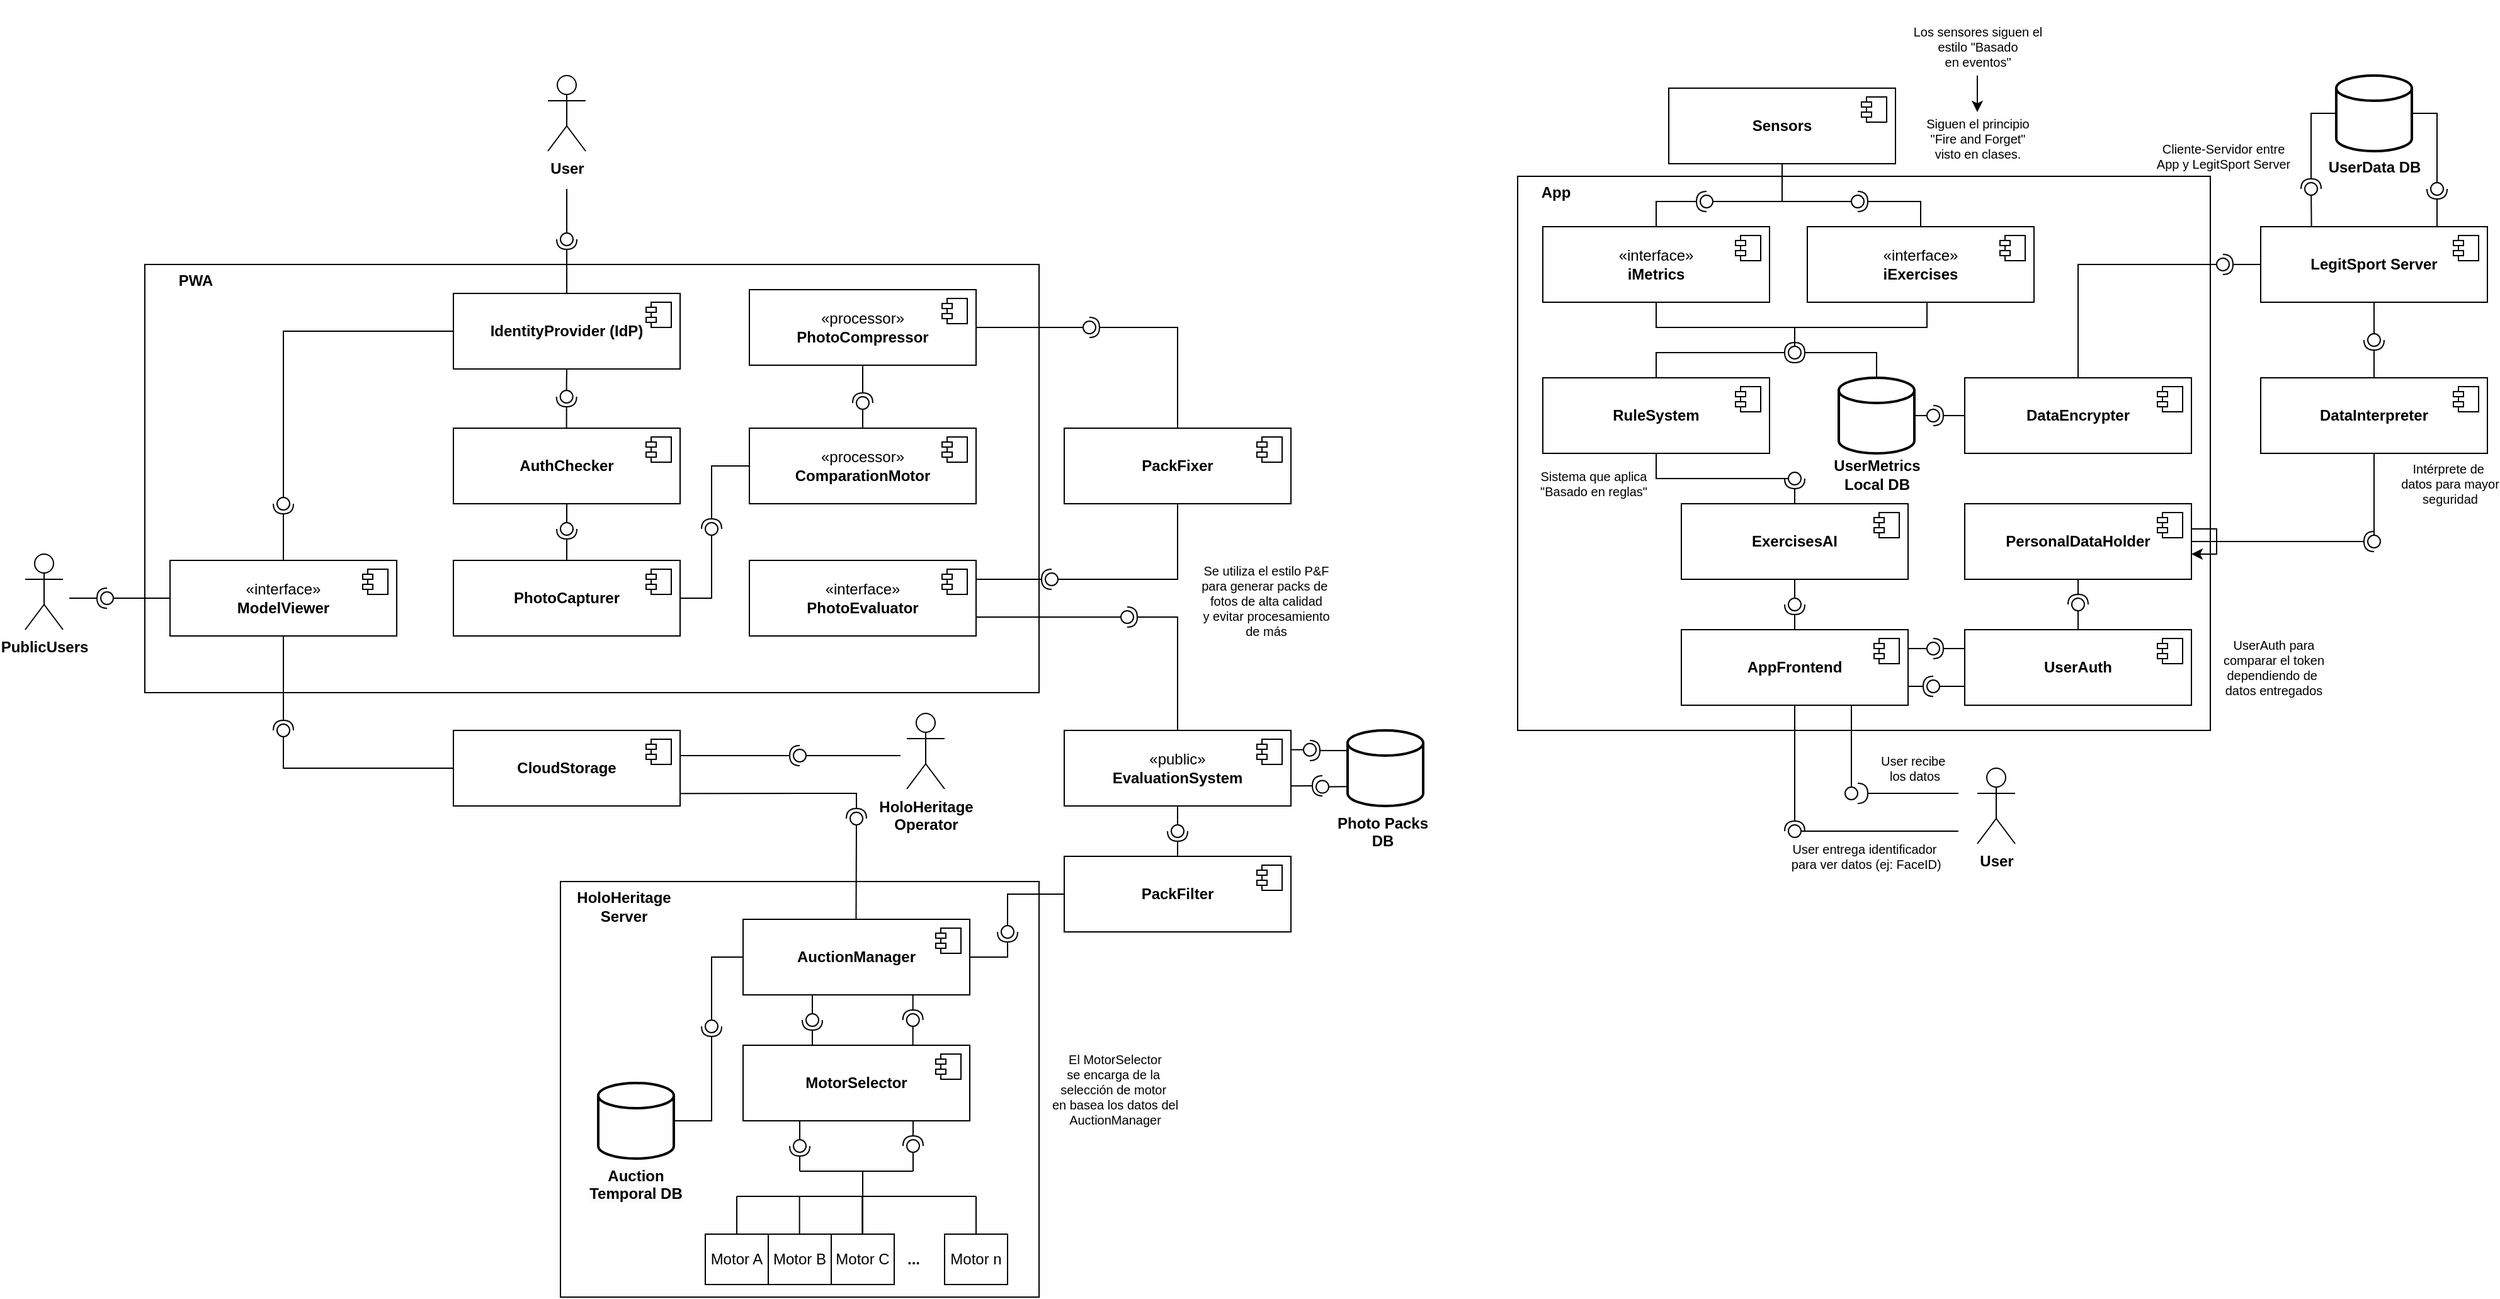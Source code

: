 <mxfile version="24.7.17">
  <diagram id="R2lEEEUBdFMjLlhIrx00" name="Page-1">
    <mxGraphModel dx="2412" dy="810" grid="1" gridSize="10" guides="1" tooltips="1" connect="1" arrows="1" fold="1" page="1" pageScale="1" pageWidth="850" pageHeight="1100" math="0" shadow="0" extFonts="Permanent Marker^https://fonts.googleapis.com/css?family=Permanent+Marker">
      <root>
        <mxCell id="0" />
        <mxCell id="1" parent="0" />
        <mxCell id="_hXt0ZtncEYP2eF8u2ab-313" value="" style="html=1;whiteSpace=wrap;" vertex="1" parent="1">
          <mxGeometry x="-180" y="230" width="710" height="340" as="geometry" />
        </mxCell>
        <mxCell id="_hXt0ZtncEYP2eF8u2ab-262" value="" style="html=1;whiteSpace=wrap;" vertex="1" parent="1">
          <mxGeometry x="150" y="720" width="380" height="330" as="geometry" />
        </mxCell>
        <mxCell id="_hXt0ZtncEYP2eF8u2ab-137" value="" style="html=1;whiteSpace=wrap;" vertex="1" parent="1">
          <mxGeometry x="910" y="160" width="550" height="440" as="geometry" />
        </mxCell>
        <mxCell id="_hXt0ZtncEYP2eF8u2ab-2" value="&lt;b&gt;Sensors&lt;/b&gt;" style="html=1;dropTarget=0;whiteSpace=wrap;" vertex="1" parent="1">
          <mxGeometry x="1030" y="90" width="180" height="60" as="geometry" />
        </mxCell>
        <mxCell id="_hXt0ZtncEYP2eF8u2ab-3" value="" style="shape=module;jettyWidth=8;jettyHeight=4;" vertex="1" parent="_hXt0ZtncEYP2eF8u2ab-2">
          <mxGeometry x="1" width="20" height="20" relative="1" as="geometry">
            <mxPoint x="-27" y="7" as="offset" />
          </mxGeometry>
        </mxCell>
        <mxCell id="_hXt0ZtncEYP2eF8u2ab-5" value="" style="rounded=0;orthogonalLoop=1;jettySize=auto;html=1;endArrow=halfCircle;endFill=0;endSize=6;strokeWidth=1;sketch=0;exitX=0.5;exitY=0;exitDx=0;exitDy=0;" edge="1" parent="1" source="_hXt0ZtncEYP2eF8u2ab-12">
          <mxGeometry relative="1" as="geometry">
            <mxPoint x="1200" y="120" as="sourcePoint" />
            <mxPoint x="1060" y="180" as="targetPoint" />
            <Array as="points">
              <mxPoint x="1020" y="180" />
            </Array>
          </mxGeometry>
        </mxCell>
        <mxCell id="_hXt0ZtncEYP2eF8u2ab-6" value="" style="rounded=0;orthogonalLoop=1;jettySize=auto;html=1;endArrow=oval;endFill=0;sketch=0;sourcePerimeterSpacing=0;targetPerimeterSpacing=0;endSize=10;exitX=1;exitY=0.5;exitDx=0;exitDy=0;entryX=0.58;entryY=0.693;entryDx=0;entryDy=0;entryPerimeter=0;" edge="1" target="_hXt0ZtncEYP2eF8u2ab-7" parent="1" source="_hXt0ZtncEYP2eF8u2ab-7">
          <mxGeometry relative="1" as="geometry">
            <mxPoint x="1250" y="385" as="sourcePoint" />
            <mxPoint x="1150" y="120" as="targetPoint" />
          </mxGeometry>
        </mxCell>
        <mxCell id="_hXt0ZtncEYP2eF8u2ab-8" value="" style="rounded=0;orthogonalLoop=1;jettySize=auto;html=1;endArrow=oval;endFill=0;sketch=0;sourcePerimeterSpacing=0;targetPerimeterSpacing=0;endSize=10;exitX=0.5;exitY=1;exitDx=0;exitDy=0;" edge="1" parent="1" source="_hXt0ZtncEYP2eF8u2ab-2">
          <mxGeometry relative="1" as="geometry">
            <mxPoint x="1130" y="170" as="sourcePoint" />
            <mxPoint x="1060" y="180" as="targetPoint" />
            <Array as="points">
              <mxPoint x="1120" y="180" />
            </Array>
          </mxGeometry>
        </mxCell>
        <mxCell id="_hXt0ZtncEYP2eF8u2ab-7" value="" style="ellipse;whiteSpace=wrap;html=1;align=center;aspect=fixed;fillColor=none;strokeColor=none;resizable=0;perimeter=centerPerimeter;rotatable=0;allowArrows=0;points=[];outlineConnect=1;" vertex="1" parent="1">
          <mxGeometry x="1140" y="115" width="10" height="10" as="geometry" />
        </mxCell>
        <mxCell id="_hXt0ZtncEYP2eF8u2ab-12" value="&lt;div&gt;«interface»&lt;br&gt;&lt;/div&gt;&lt;b&gt;iMetrics&lt;/b&gt;" style="html=1;dropTarget=0;whiteSpace=wrap;" vertex="1" parent="1">
          <mxGeometry x="930" y="200" width="180" height="60" as="geometry" />
        </mxCell>
        <mxCell id="_hXt0ZtncEYP2eF8u2ab-13" value="" style="shape=module;jettyWidth=8;jettyHeight=4;" vertex="1" parent="_hXt0ZtncEYP2eF8u2ab-12">
          <mxGeometry x="1" width="20" height="20" relative="1" as="geometry">
            <mxPoint x="-27" y="7" as="offset" />
          </mxGeometry>
        </mxCell>
        <mxCell id="_hXt0ZtncEYP2eF8u2ab-16" value="" style="ellipse;whiteSpace=wrap;html=1;align=center;aspect=fixed;fillColor=none;strokeColor=none;resizable=0;perimeter=centerPerimeter;rotatable=0;allowArrows=0;points=[];outlineConnect=1;" vertex="1" parent="1">
          <mxGeometry x="1255" y="270" width="10" height="10" as="geometry" />
        </mxCell>
        <mxCell id="_hXt0ZtncEYP2eF8u2ab-17" value="&lt;div&gt;«interface»&lt;br&gt;&lt;/div&gt;&lt;b&gt;iExercises&lt;/b&gt;" style="html=1;dropTarget=0;whiteSpace=wrap;" vertex="1" parent="1">
          <mxGeometry x="1140" y="200" width="180" height="60" as="geometry" />
        </mxCell>
        <mxCell id="_hXt0ZtncEYP2eF8u2ab-18" value="" style="shape=module;jettyWidth=8;jettyHeight=4;" vertex="1" parent="_hXt0ZtncEYP2eF8u2ab-17">
          <mxGeometry x="1" width="20" height="20" relative="1" as="geometry">
            <mxPoint x="-27" y="7" as="offset" />
          </mxGeometry>
        </mxCell>
        <mxCell id="_hXt0ZtncEYP2eF8u2ab-20" value="" style="endArrow=none;html=1;rounded=0;entryX=0.5;entryY=1;entryDx=0;entryDy=0;" edge="1" parent="1" target="_hXt0ZtncEYP2eF8u2ab-2">
          <mxGeometry width="50" height="50" relative="1" as="geometry">
            <mxPoint x="1120" y="180" as="sourcePoint" />
            <mxPoint x="1220" y="200" as="targetPoint" />
          </mxGeometry>
        </mxCell>
        <mxCell id="_hXt0ZtncEYP2eF8u2ab-25" value="" style="rounded=0;orthogonalLoop=1;jettySize=auto;html=1;endArrow=oval;endFill=0;sketch=0;sourcePerimeterSpacing=0;targetPerimeterSpacing=0;endSize=10;" edge="1" parent="1">
          <mxGeometry relative="1" as="geometry">
            <mxPoint x="1120" y="180" as="sourcePoint" />
            <mxPoint x="1180" y="180" as="targetPoint" />
          </mxGeometry>
        </mxCell>
        <mxCell id="_hXt0ZtncEYP2eF8u2ab-27" value="" style="ellipse;whiteSpace=wrap;html=1;align=center;aspect=fixed;fillColor=none;strokeColor=none;resizable=0;perimeter=centerPerimeter;rotatable=0;allowArrows=0;points=[];outlineConnect=1;" vertex="1" parent="1">
          <mxGeometry x="1210" y="210" width="10" height="10" as="geometry" />
        </mxCell>
        <mxCell id="_hXt0ZtncEYP2eF8u2ab-30" value="&lt;b&gt;RuleSystem&lt;/b&gt;" style="html=1;dropTarget=0;whiteSpace=wrap;" vertex="1" parent="1">
          <mxGeometry x="930" y="320" width="180" height="60" as="geometry" />
        </mxCell>
        <mxCell id="_hXt0ZtncEYP2eF8u2ab-31" value="" style="shape=module;jettyWidth=8;jettyHeight=4;" vertex="1" parent="_hXt0ZtncEYP2eF8u2ab-30">
          <mxGeometry x="1" width="20" height="20" relative="1" as="geometry">
            <mxPoint x="-27" y="7" as="offset" />
          </mxGeometry>
        </mxCell>
        <mxCell id="_hXt0ZtncEYP2eF8u2ab-33" value="" style="rounded=0;orthogonalLoop=1;jettySize=auto;html=1;endArrow=oval;endFill=0;sketch=0;sourcePerimeterSpacing=0;targetPerimeterSpacing=0;endSize=10;" edge="1" parent="1">
          <mxGeometry relative="1" as="geometry">
            <mxPoint x="1130" y="280" as="sourcePoint" />
            <mxPoint x="1130" y="300" as="targetPoint" />
          </mxGeometry>
        </mxCell>
        <mxCell id="_hXt0ZtncEYP2eF8u2ab-35" value="" style="rounded=0;orthogonalLoop=1;jettySize=auto;html=1;endArrow=halfCircle;endFill=0;endSize=6;strokeWidth=1;sketch=0;exitX=0.5;exitY=0;exitDx=0;exitDy=0;" edge="1" parent="1" source="_hXt0ZtncEYP2eF8u2ab-30">
          <mxGeometry relative="1" as="geometry">
            <mxPoint x="1090" y="330" as="sourcePoint" />
            <mxPoint x="1130" y="300" as="targetPoint" />
            <Array as="points">
              <mxPoint x="1020" y="300" />
            </Array>
          </mxGeometry>
        </mxCell>
        <mxCell id="_hXt0ZtncEYP2eF8u2ab-37" value="" style="endArrow=none;html=1;rounded=0;entryX=0.528;entryY=0.998;entryDx=0;entryDy=0;entryPerimeter=0;exitX=0.5;exitY=1;exitDx=0;exitDy=0;" edge="1" parent="1" source="_hXt0ZtncEYP2eF8u2ab-12" target="_hXt0ZtncEYP2eF8u2ab-17">
          <mxGeometry width="50" height="50" relative="1" as="geometry">
            <mxPoint x="1010" y="290" as="sourcePoint" />
            <mxPoint x="1200" y="300" as="targetPoint" />
            <Array as="points">
              <mxPoint x="1020" y="280" />
              <mxPoint x="1235" y="280" />
            </Array>
          </mxGeometry>
        </mxCell>
        <mxCell id="_hXt0ZtncEYP2eF8u2ab-39" value="App" style="text;align=center;fontStyle=1;verticalAlign=middle;spacingLeft=3;spacingRight=3;strokeColor=none;rotatable=0;points=[[0,0.5],[1,0.5]];portConstraint=eastwest;html=1;" vertex="1" parent="1">
          <mxGeometry x="900" y="160" width="80" height="26" as="geometry" />
        </mxCell>
        <mxCell id="_hXt0ZtncEYP2eF8u2ab-40" value="" style="rounded=0;orthogonalLoop=1;jettySize=auto;html=1;endArrow=halfCircle;endFill=0;endSize=6;strokeWidth=1;sketch=0;" edge="1" parent="1" source="_hXt0ZtncEYP2eF8u2ab-17">
          <mxGeometry relative="1" as="geometry">
            <mxPoint x="1250" y="165" as="sourcePoint" />
            <mxPoint x="1180" y="180" as="targetPoint" />
            <Array as="points">
              <mxPoint x="1230" y="180" />
              <mxPoint x="1210" y="180" />
            </Array>
          </mxGeometry>
        </mxCell>
        <mxCell id="_hXt0ZtncEYP2eF8u2ab-48" value="&lt;b&gt;LegitSport Server&lt;/b&gt;" style="html=1;dropTarget=0;whiteSpace=wrap;" vertex="1" parent="1">
          <mxGeometry x="1500" y="200" width="180" height="60" as="geometry" />
        </mxCell>
        <mxCell id="_hXt0ZtncEYP2eF8u2ab-49" value="" style="shape=module;jettyWidth=8;jettyHeight=4;" vertex="1" parent="_hXt0ZtncEYP2eF8u2ab-48">
          <mxGeometry x="1" width="20" height="20" relative="1" as="geometry">
            <mxPoint x="-27" y="7" as="offset" />
          </mxGeometry>
        </mxCell>
        <mxCell id="_hXt0ZtncEYP2eF8u2ab-50" value="&lt;b&gt;User&lt;/b&gt;" style="shape=umlActor;verticalLabelPosition=bottom;verticalAlign=top;html=1;" vertex="1" parent="1">
          <mxGeometry x="1275" y="630" width="30" height="60" as="geometry" />
        </mxCell>
        <mxCell id="_hXt0ZtncEYP2eF8u2ab-56" value="" style="ellipse;whiteSpace=wrap;html=1;align=center;aspect=fixed;fillColor=none;strokeColor=none;resizable=0;perimeter=centerPerimeter;rotatable=0;allowArrows=0;points=[];outlineConnect=1;" vertex="1" parent="1">
          <mxGeometry x="1155" y="40" width="10" height="10" as="geometry" />
        </mxCell>
        <mxCell id="_hXt0ZtncEYP2eF8u2ab-60" value="&lt;b&gt;ExercisesAI&lt;/b&gt;" style="html=1;dropTarget=0;whiteSpace=wrap;" vertex="1" parent="1">
          <mxGeometry x="1040" y="420" width="180" height="60" as="geometry" />
        </mxCell>
        <mxCell id="_hXt0ZtncEYP2eF8u2ab-61" value="" style="shape=module;jettyWidth=8;jettyHeight=4;" vertex="1" parent="_hXt0ZtncEYP2eF8u2ab-60">
          <mxGeometry x="1" width="20" height="20" relative="1" as="geometry">
            <mxPoint x="-27" y="7" as="offset" />
          </mxGeometry>
        </mxCell>
        <mxCell id="_hXt0ZtncEYP2eF8u2ab-62" value="" style="rounded=0;orthogonalLoop=1;jettySize=auto;html=1;endArrow=halfCircle;endFill=0;endSize=6;strokeWidth=1;sketch=0;exitX=0.5;exitY=0;exitDx=0;exitDy=0;" edge="1" parent="1" source="_hXt0ZtncEYP2eF8u2ab-60">
          <mxGeometry relative="1" as="geometry">
            <mxPoint x="1310" y="315" as="sourcePoint" />
            <mxPoint x="1130" y="400" as="targetPoint" />
          </mxGeometry>
        </mxCell>
        <mxCell id="_hXt0ZtncEYP2eF8u2ab-63" value="" style="rounded=0;orthogonalLoop=1;jettySize=auto;html=1;endArrow=oval;endFill=0;sketch=0;sourcePerimeterSpacing=0;targetPerimeterSpacing=0;endSize=10;exitX=0.5;exitY=1;exitDx=0;exitDy=0;" edge="1" parent="1" source="_hXt0ZtncEYP2eF8u2ab-30">
          <mxGeometry relative="1" as="geometry">
            <mxPoint x="1270" y="315" as="sourcePoint" />
            <mxPoint x="1130" y="400" as="targetPoint" />
            <Array as="points">
              <mxPoint x="1020" y="400" />
            </Array>
          </mxGeometry>
        </mxCell>
        <mxCell id="_hXt0ZtncEYP2eF8u2ab-64" value="" style="ellipse;whiteSpace=wrap;html=1;align=center;aspect=fixed;fillColor=none;strokeColor=none;resizable=0;perimeter=centerPerimeter;rotatable=0;allowArrows=0;points=[];outlineConnect=1;" vertex="1" parent="1">
          <mxGeometry x="1285" y="310" width="10" height="10" as="geometry" />
        </mxCell>
        <mxCell id="_hXt0ZtncEYP2eF8u2ab-73" value="" style="strokeWidth=2;html=1;shape=mxgraph.flowchart.database;whiteSpace=wrap;" vertex="1" parent="1">
          <mxGeometry x="1165" y="320" width="60" height="60" as="geometry" />
        </mxCell>
        <mxCell id="_hXt0ZtncEYP2eF8u2ab-74" value="UserMetrics&lt;div&gt;Local&amp;nbsp;&lt;span style=&quot;background-color: initial;&quot;&gt;DB&lt;/span&gt;&lt;/div&gt;" style="text;align=center;fontStyle=1;verticalAlign=middle;spacingLeft=3;spacingRight=3;strokeColor=none;rotatable=0;points=[[0,0.5],[1,0.5]];portConstraint=eastwest;html=1;" vertex="1" parent="1">
          <mxGeometry x="1155" y="384" width="80" height="26" as="geometry" />
        </mxCell>
        <mxCell id="_hXt0ZtncEYP2eF8u2ab-75" value="&lt;b&gt;DataEncrypter&lt;/b&gt;" style="html=1;dropTarget=0;whiteSpace=wrap;" vertex="1" parent="1">
          <mxGeometry x="1265" y="320" width="180" height="60" as="geometry" />
        </mxCell>
        <mxCell id="_hXt0ZtncEYP2eF8u2ab-76" value="" style="shape=module;jettyWidth=8;jettyHeight=4;" vertex="1" parent="_hXt0ZtncEYP2eF8u2ab-75">
          <mxGeometry x="1" width="20" height="20" relative="1" as="geometry">
            <mxPoint x="-27" y="7" as="offset" />
          </mxGeometry>
        </mxCell>
        <mxCell id="_hXt0ZtncEYP2eF8u2ab-78" value="" style="ellipse;whiteSpace=wrap;html=1;align=center;aspect=fixed;fillColor=none;strokeColor=none;resizable=0;perimeter=centerPerimeter;rotatable=0;allowArrows=0;points=[];outlineConnect=1;" vertex="1" parent="1">
          <mxGeometry x="1260" y="360" width="10" height="10" as="geometry" />
        </mxCell>
        <mxCell id="_hXt0ZtncEYP2eF8u2ab-79" value="" style="rounded=0;orthogonalLoop=1;jettySize=auto;html=1;endArrow=halfCircle;endFill=0;endSize=6;strokeWidth=1;sketch=0;exitX=0;exitY=0.5;exitDx=0;exitDy=0;" edge="1" parent="1" source="_hXt0ZtncEYP2eF8u2ab-75">
          <mxGeometry relative="1" as="geometry">
            <mxPoint x="1300" y="365" as="sourcePoint" />
            <mxPoint x="1240" y="350" as="targetPoint" />
          </mxGeometry>
        </mxCell>
        <mxCell id="_hXt0ZtncEYP2eF8u2ab-80" value="" style="rounded=0;orthogonalLoop=1;jettySize=auto;html=1;endArrow=oval;endFill=0;sketch=0;sourcePerimeterSpacing=0;targetPerimeterSpacing=0;endSize=10;exitX=1;exitY=0.5;exitDx=0;exitDy=0;exitPerimeter=0;" edge="1" parent="1" source="_hXt0ZtncEYP2eF8u2ab-73">
          <mxGeometry relative="1" as="geometry">
            <mxPoint x="1260" y="365" as="sourcePoint" />
            <mxPoint x="1240" y="350" as="targetPoint" />
          </mxGeometry>
        </mxCell>
        <mxCell id="_hXt0ZtncEYP2eF8u2ab-81" value="" style="ellipse;whiteSpace=wrap;html=1;align=center;aspect=fixed;fillColor=none;strokeColor=none;resizable=0;perimeter=centerPerimeter;rotatable=0;allowArrows=0;points=[];outlineConnect=1;" vertex="1" parent="1">
          <mxGeometry x="1275" y="360" width="10" height="10" as="geometry" />
        </mxCell>
        <mxCell id="_hXt0ZtncEYP2eF8u2ab-83" value="" style="rounded=0;orthogonalLoop=1;jettySize=auto;html=1;endArrow=halfCircle;endFill=0;endSize=6;strokeWidth=1;sketch=0;exitX=0;exitY=0.5;exitDx=0;exitDy=0;" edge="1" parent="1" source="_hXt0ZtncEYP2eF8u2ab-48">
          <mxGeometry relative="1" as="geometry">
            <mxPoint x="1320" y="435" as="sourcePoint" />
            <mxPoint x="1470" y="230" as="targetPoint" />
            <Array as="points" />
          </mxGeometry>
        </mxCell>
        <mxCell id="_hXt0ZtncEYP2eF8u2ab-84" value="" style="rounded=0;orthogonalLoop=1;jettySize=auto;html=1;endArrow=oval;endFill=0;sketch=0;sourcePerimeterSpacing=0;targetPerimeterSpacing=0;endSize=10;exitX=0.5;exitY=0;exitDx=0;exitDy=0;" edge="1" parent="1" source="_hXt0ZtncEYP2eF8u2ab-75">
          <mxGeometry relative="1" as="geometry">
            <mxPoint x="1280" y="435" as="sourcePoint" />
            <mxPoint x="1470" y="230" as="targetPoint" />
            <Array as="points">
              <mxPoint x="1355" y="230" />
            </Array>
          </mxGeometry>
        </mxCell>
        <mxCell id="_hXt0ZtncEYP2eF8u2ab-85" value="" style="ellipse;whiteSpace=wrap;html=1;align=center;aspect=fixed;fillColor=none;strokeColor=none;resizable=0;perimeter=centerPerimeter;rotatable=0;allowArrows=0;points=[];outlineConnect=1;" vertex="1" parent="1">
          <mxGeometry x="1295" y="430" width="10" height="10" as="geometry" />
        </mxCell>
        <mxCell id="_hXt0ZtncEYP2eF8u2ab-86" value="" style="rounded=0;orthogonalLoop=1;jettySize=auto;html=1;endArrow=halfCircle;endFill=0;endSize=6;strokeWidth=1;sketch=0;exitX=0.5;exitY=0;exitDx=0;exitDy=0;exitPerimeter=0;" edge="1" parent="1" source="_hXt0ZtncEYP2eF8u2ab-73">
          <mxGeometry relative="1" as="geometry">
            <mxPoint x="1390" y="405" as="sourcePoint" />
            <mxPoint x="1130" y="300" as="targetPoint" />
            <Array as="points">
              <mxPoint x="1195" y="300" />
            </Array>
          </mxGeometry>
        </mxCell>
        <mxCell id="_hXt0ZtncEYP2eF8u2ab-89" value="&lt;b&gt;AppFrontend&lt;/b&gt;" style="html=1;dropTarget=0;whiteSpace=wrap;" vertex="1" parent="1">
          <mxGeometry x="1040" y="520" width="180" height="60" as="geometry" />
        </mxCell>
        <mxCell id="_hXt0ZtncEYP2eF8u2ab-90" value="" style="shape=module;jettyWidth=8;jettyHeight=4;" vertex="1" parent="_hXt0ZtncEYP2eF8u2ab-89">
          <mxGeometry x="1" width="20" height="20" relative="1" as="geometry">
            <mxPoint x="-27" y="7" as="offset" />
          </mxGeometry>
        </mxCell>
        <mxCell id="_hXt0ZtncEYP2eF8u2ab-91" value="" style="rounded=0;orthogonalLoop=1;jettySize=auto;html=1;endArrow=halfCircle;endFill=0;endSize=6;strokeWidth=1;sketch=0;exitX=0.5;exitY=0;exitDx=0;exitDy=0;" edge="1" parent="1" source="_hXt0ZtncEYP2eF8u2ab-89">
          <mxGeometry relative="1" as="geometry">
            <mxPoint x="1330" y="605" as="sourcePoint" />
            <mxPoint x="1130" y="500" as="targetPoint" />
          </mxGeometry>
        </mxCell>
        <mxCell id="_hXt0ZtncEYP2eF8u2ab-92" value="" style="rounded=0;orthogonalLoop=1;jettySize=auto;html=1;endArrow=oval;endFill=0;sketch=0;sourcePerimeterSpacing=0;targetPerimeterSpacing=0;endSize=10;exitX=0.5;exitY=1;exitDx=0;exitDy=0;" edge="1" parent="1" source="_hXt0ZtncEYP2eF8u2ab-60">
          <mxGeometry relative="1" as="geometry">
            <mxPoint x="1290" y="605" as="sourcePoint" />
            <mxPoint x="1130" y="500" as="targetPoint" />
          </mxGeometry>
        </mxCell>
        <mxCell id="_hXt0ZtncEYP2eF8u2ab-95" value="" style="rounded=0;orthogonalLoop=1;jettySize=auto;html=1;endArrow=halfCircle;endFill=0;endSize=6;strokeWidth=1;sketch=0;exitX=0.5;exitY=0;exitDx=0;exitDy=0;" edge="1" parent="1" source="_hXt0ZtncEYP2eF8u2ab-98">
          <mxGeometry relative="1" as="geometry">
            <mxPoint x="1590" y="500" as="sourcePoint" />
            <mxPoint x="1590" y="290" as="targetPoint" />
            <Array as="points">
              <mxPoint x="1590" y="290" />
            </Array>
          </mxGeometry>
        </mxCell>
        <mxCell id="_hXt0ZtncEYP2eF8u2ab-96" value="" style="rounded=0;orthogonalLoop=1;jettySize=auto;html=1;endArrow=oval;endFill=0;sketch=0;sourcePerimeterSpacing=0;targetPerimeterSpacing=0;endSize=10;exitX=0.5;exitY=1;exitDx=0;exitDy=0;" edge="1" parent="1" source="_hXt0ZtncEYP2eF8u2ab-48">
          <mxGeometry relative="1" as="geometry">
            <mxPoint x="1597.5" y="310" as="sourcePoint" />
            <mxPoint x="1590" y="290" as="targetPoint" />
          </mxGeometry>
        </mxCell>
        <mxCell id="_hXt0ZtncEYP2eF8u2ab-98" value="&lt;b&gt;DataInterpreter&lt;/b&gt;" style="html=1;dropTarget=0;whiteSpace=wrap;" vertex="1" parent="1">
          <mxGeometry x="1500" y="320" width="180" height="60" as="geometry" />
        </mxCell>
        <mxCell id="_hXt0ZtncEYP2eF8u2ab-99" value="" style="shape=module;jettyWidth=8;jettyHeight=4;" vertex="1" parent="_hXt0ZtncEYP2eF8u2ab-98">
          <mxGeometry x="1" width="20" height="20" relative="1" as="geometry">
            <mxPoint x="-27" y="7" as="offset" />
          </mxGeometry>
        </mxCell>
        <mxCell id="_hXt0ZtncEYP2eF8u2ab-100" value="" style="rounded=0;orthogonalLoop=1;jettySize=auto;html=1;endArrow=halfCircle;endFill=0;endSize=6;strokeWidth=1;sketch=0;" edge="1" parent="1">
          <mxGeometry relative="1" as="geometry">
            <mxPoint x="1260" y="650" as="sourcePoint" />
            <mxPoint x="1180" y="650" as="targetPoint" />
          </mxGeometry>
        </mxCell>
        <mxCell id="_hXt0ZtncEYP2eF8u2ab-102" value="" style="ellipse;whiteSpace=wrap;html=1;align=center;aspect=fixed;fillColor=none;strokeColor=none;resizable=0;perimeter=centerPerimeter;rotatable=0;allowArrows=0;points=[];outlineConnect=1;" vertex="1" parent="1">
          <mxGeometry x="1425" y="480" width="10" height="10" as="geometry" />
        </mxCell>
        <mxCell id="_hXt0ZtncEYP2eF8u2ab-107" value="&lt;b&gt;UserAuth&lt;/b&gt;" style="html=1;dropTarget=0;whiteSpace=wrap;" vertex="1" parent="1">
          <mxGeometry x="1265" y="520" width="180" height="60" as="geometry" />
        </mxCell>
        <mxCell id="_hXt0ZtncEYP2eF8u2ab-108" value="" style="shape=module;jettyWidth=8;jettyHeight=4;" vertex="1" parent="_hXt0ZtncEYP2eF8u2ab-107">
          <mxGeometry x="1" width="20" height="20" relative="1" as="geometry">
            <mxPoint x="-27" y="7" as="offset" />
          </mxGeometry>
        </mxCell>
        <mxCell id="_hXt0ZtncEYP2eF8u2ab-110" value="" style="rounded=0;orthogonalLoop=1;jettySize=auto;html=1;endArrow=oval;endFill=0;sketch=0;sourcePerimeterSpacing=0;targetPerimeterSpacing=0;endSize=10;exitX=0.5;exitY=1;exitDx=0;exitDy=0;" edge="1" parent="1" source="_hXt0ZtncEYP2eF8u2ab-98">
          <mxGeometry relative="1" as="geometry">
            <mxPoint x="1400" y="405" as="sourcePoint" />
            <mxPoint x="1590" y="450" as="targetPoint" />
          </mxGeometry>
        </mxCell>
        <mxCell id="_hXt0ZtncEYP2eF8u2ab-111" value="" style="ellipse;whiteSpace=wrap;html=1;align=center;aspect=fixed;fillColor=none;strokeColor=none;resizable=0;perimeter=centerPerimeter;rotatable=0;allowArrows=0;points=[];outlineConnect=1;" vertex="1" parent="1">
          <mxGeometry x="1415" y="400" width="10" height="10" as="geometry" />
        </mxCell>
        <mxCell id="_hXt0ZtncEYP2eF8u2ab-112" value="" style="strokeWidth=2;html=1;shape=mxgraph.flowchart.database;whiteSpace=wrap;" vertex="1" parent="1">
          <mxGeometry x="1560" y="80" width="60" height="60" as="geometry" />
        </mxCell>
        <mxCell id="_hXt0ZtncEYP2eF8u2ab-113" value="UserData DB" style="text;align=center;fontStyle=1;verticalAlign=middle;spacingLeft=3;spacingRight=3;strokeColor=none;rotatable=0;points=[[0,0.5],[1,0.5]];portConstraint=eastwest;html=1;" vertex="1" parent="1">
          <mxGeometry x="1550" y="140" width="80" height="26" as="geometry" />
        </mxCell>
        <mxCell id="_hXt0ZtncEYP2eF8u2ab-114" value="" style="rounded=0;orthogonalLoop=1;jettySize=auto;html=1;endArrow=oval;endFill=0;sketch=0;sourcePerimeterSpacing=0;targetPerimeterSpacing=0;endSize=10;exitX=0.224;exitY=0.002;exitDx=0;exitDy=0;exitPerimeter=0;" edge="1" parent="1" source="_hXt0ZtncEYP2eF8u2ab-48">
          <mxGeometry relative="1" as="geometry">
            <mxPoint x="1600" y="320" as="sourcePoint" />
            <mxPoint x="1540" y="170" as="targetPoint" />
          </mxGeometry>
        </mxCell>
        <mxCell id="_hXt0ZtncEYP2eF8u2ab-115" value="" style="rounded=0;orthogonalLoop=1;jettySize=auto;html=1;endArrow=oval;endFill=0;sketch=0;sourcePerimeterSpacing=0;targetPerimeterSpacing=0;endSize=10;exitX=1;exitY=0.5;exitDx=0;exitDy=0;exitPerimeter=0;" edge="1" parent="1" source="_hXt0ZtncEYP2eF8u2ab-112">
          <mxGeometry relative="1" as="geometry">
            <mxPoint x="1555" y="260" as="sourcePoint" />
            <mxPoint x="1640" y="170" as="targetPoint" />
            <Array as="points">
              <mxPoint x="1640" y="110" />
            </Array>
          </mxGeometry>
        </mxCell>
        <mxCell id="_hXt0ZtncEYP2eF8u2ab-118" value="" style="rounded=0;orthogonalLoop=1;jettySize=auto;html=1;endArrow=halfCircle;endFill=0;endSize=6;strokeWidth=1;sketch=0;exitX=0;exitY=0.5;exitDx=0;exitDy=0;exitPerimeter=0;" edge="1" parent="1" source="_hXt0ZtncEYP2eF8u2ab-112">
          <mxGeometry relative="1" as="geometry">
            <mxPoint x="1440" y="325" as="sourcePoint" />
            <mxPoint x="1540" y="170" as="targetPoint" />
            <Array as="points">
              <mxPoint x="1540" y="110" />
            </Array>
          </mxGeometry>
        </mxCell>
        <mxCell id="_hXt0ZtncEYP2eF8u2ab-120" value="" style="ellipse;whiteSpace=wrap;html=1;align=center;aspect=fixed;fillColor=none;strokeColor=none;resizable=0;perimeter=centerPerimeter;rotatable=0;allowArrows=0;points=[];outlineConnect=1;" vertex="1" parent="1">
          <mxGeometry x="1415" y="320" width="10" height="10" as="geometry" />
        </mxCell>
        <mxCell id="_hXt0ZtncEYP2eF8u2ab-121" value="" style="rounded=0;orthogonalLoop=1;jettySize=auto;html=1;endArrow=halfCircle;endFill=0;endSize=6;strokeWidth=1;sketch=0;" edge="1" parent="1">
          <mxGeometry relative="1" as="geometry">
            <mxPoint x="1640" y="200" as="sourcePoint" />
            <mxPoint x="1640" y="170" as="targetPoint" />
            <Array as="points" />
          </mxGeometry>
        </mxCell>
        <mxCell id="_hXt0ZtncEYP2eF8u2ab-122" value="&lt;b&gt;PersonalDataHolder&lt;/b&gt;" style="html=1;dropTarget=0;whiteSpace=wrap;" vertex="1" parent="1">
          <mxGeometry x="1265" y="420" width="180" height="60" as="geometry" />
        </mxCell>
        <mxCell id="_hXt0ZtncEYP2eF8u2ab-123" value="" style="shape=module;jettyWidth=8;jettyHeight=4;" vertex="1" parent="_hXt0ZtncEYP2eF8u2ab-122">
          <mxGeometry x="1" width="20" height="20" relative="1" as="geometry">
            <mxPoint x="-27" y="7" as="offset" />
          </mxGeometry>
        </mxCell>
        <mxCell id="_hXt0ZtncEYP2eF8u2ab-124" value="User entrega identificador&lt;div style=&quot;font-size: 10px;&quot;&gt;&amp;nbsp;para ver datos (ej: FaceID)&lt;/div&gt;" style="text;align=center;fontStyle=0;verticalAlign=middle;spacingLeft=3;spacingRight=3;strokeColor=none;rotatable=0;points=[[0,0.5],[1,0.5]];portConstraint=eastwest;html=1;fontSize=10;" vertex="1" parent="1">
          <mxGeometry x="1155" y="670" width="60" height="60" as="geometry" />
        </mxCell>
        <mxCell id="_hXt0ZtncEYP2eF8u2ab-125" value="" style="rounded=0;orthogonalLoop=1;jettySize=auto;html=1;endArrow=halfCircle;endFill=0;endSize=6;strokeWidth=1;sketch=0;exitX=0;exitY=0.25;exitDx=0;exitDy=0;" edge="1" parent="1" source="_hXt0ZtncEYP2eF8u2ab-107">
          <mxGeometry relative="1" as="geometry">
            <mxPoint x="1460" y="565" as="sourcePoint" />
            <mxPoint x="1240" y="535" as="targetPoint" />
          </mxGeometry>
        </mxCell>
        <mxCell id="_hXt0ZtncEYP2eF8u2ab-126" value="" style="rounded=0;orthogonalLoop=1;jettySize=auto;html=1;endArrow=oval;endFill=0;sketch=0;sourcePerimeterSpacing=0;targetPerimeterSpacing=0;endSize=10;exitX=1;exitY=0.25;exitDx=0;exitDy=0;" edge="1" parent="1" source="_hXt0ZtncEYP2eF8u2ab-89">
          <mxGeometry relative="1" as="geometry">
            <mxPoint x="1420" y="565" as="sourcePoint" />
            <mxPoint x="1240" y="535" as="targetPoint" />
          </mxGeometry>
        </mxCell>
        <mxCell id="_hXt0ZtncEYP2eF8u2ab-127" value="" style="ellipse;whiteSpace=wrap;html=1;align=center;aspect=fixed;fillColor=none;strokeColor=none;resizable=0;perimeter=centerPerimeter;rotatable=0;allowArrows=0;points=[];outlineConnect=1;" vertex="1" parent="1">
          <mxGeometry x="1435" y="560" width="10" height="10" as="geometry" />
        </mxCell>
        <mxCell id="_hXt0ZtncEYP2eF8u2ab-130" value="" style="rounded=0;orthogonalLoop=1;jettySize=auto;html=1;endArrow=halfCircle;endFill=0;endSize=6;strokeWidth=1;sketch=0;exitX=1;exitY=0.75;exitDx=0;exitDy=0;" edge="1" parent="1" source="_hXt0ZtncEYP2eF8u2ab-89">
          <mxGeometry relative="1" as="geometry">
            <mxPoint x="1265" y="570" as="sourcePoint" />
            <mxPoint x="1240" y="565" as="targetPoint" />
          </mxGeometry>
        </mxCell>
        <mxCell id="_hXt0ZtncEYP2eF8u2ab-131" value="" style="rounded=0;orthogonalLoop=1;jettySize=auto;html=1;endArrow=oval;endFill=0;sketch=0;sourcePerimeterSpacing=0;targetPerimeterSpacing=0;endSize=10;exitX=0;exitY=0.75;exitDx=0;exitDy=0;" edge="1" parent="1" source="_hXt0ZtncEYP2eF8u2ab-107">
          <mxGeometry relative="1" as="geometry">
            <mxPoint x="1225" y="570" as="sourcePoint" />
            <mxPoint x="1240" y="565" as="targetPoint" />
          </mxGeometry>
        </mxCell>
        <mxCell id="_hXt0ZtncEYP2eF8u2ab-133" value="" style="rounded=0;orthogonalLoop=1;jettySize=auto;html=1;endArrow=halfCircle;endFill=0;endSize=6;strokeWidth=1;sketch=0;exitX=1;exitY=0.5;exitDx=0;exitDy=0;" edge="1" parent="1" source="_hXt0ZtncEYP2eF8u2ab-122">
          <mxGeometry relative="1" as="geometry">
            <mxPoint x="1610" y="340" as="sourcePoint" />
            <mxPoint x="1590" y="450" as="targetPoint" />
            <Array as="points" />
          </mxGeometry>
        </mxCell>
        <mxCell id="_hXt0ZtncEYP2eF8u2ab-134" value="" style="rounded=0;orthogonalLoop=1;jettySize=auto;html=1;endArrow=halfCircle;endFill=0;endSize=6;strokeWidth=1;sketch=0;exitX=0.5;exitY=1;exitDx=0;exitDy=0;" edge="1" parent="1" source="_hXt0ZtncEYP2eF8u2ab-122">
          <mxGeometry relative="1" as="geometry">
            <mxPoint x="1312.5" y="490" as="sourcePoint" />
            <mxPoint x="1355" y="500" as="targetPoint" />
          </mxGeometry>
        </mxCell>
        <mxCell id="_hXt0ZtncEYP2eF8u2ab-135" value="" style="rounded=0;orthogonalLoop=1;jettySize=auto;html=1;endArrow=oval;endFill=0;sketch=0;sourcePerimeterSpacing=0;targetPerimeterSpacing=0;endSize=10;exitX=0.5;exitY=0;exitDx=0;exitDy=0;" edge="1" parent="1" source="_hXt0ZtncEYP2eF8u2ab-107">
          <mxGeometry relative="1" as="geometry">
            <mxPoint x="1345" y="520" as="sourcePoint" />
            <mxPoint x="1355" y="500" as="targetPoint" />
          </mxGeometry>
        </mxCell>
        <mxCell id="_hXt0ZtncEYP2eF8u2ab-136" value="" style="ellipse;whiteSpace=wrap;html=1;align=center;aspect=fixed;fillColor=none;strokeColor=none;resizable=0;perimeter=centerPerimeter;rotatable=0;allowArrows=0;points=[];outlineConnect=1;" vertex="1" parent="1">
          <mxGeometry x="1392.5" y="490" width="10" height="10" as="geometry" />
        </mxCell>
        <mxCell id="_hXt0ZtncEYP2eF8u2ab-138" value="" style="rounded=0;orthogonalLoop=1;jettySize=auto;html=1;endArrow=halfCircle;endFill=0;endSize=6;strokeWidth=1;sketch=0;exitX=0.5;exitY=1;exitDx=0;exitDy=0;" edge="1" parent="1" source="_hXt0ZtncEYP2eF8u2ab-89">
          <mxGeometry relative="1" as="geometry">
            <mxPoint x="1300" y="645" as="sourcePoint" />
            <mxPoint x="1130" y="680" as="targetPoint" />
          </mxGeometry>
        </mxCell>
        <mxCell id="_hXt0ZtncEYP2eF8u2ab-139" value="" style="rounded=0;orthogonalLoop=1;jettySize=auto;html=1;endArrow=oval;endFill=0;sketch=0;sourcePerimeterSpacing=0;targetPerimeterSpacing=0;endSize=10;" edge="1" parent="1">
          <mxGeometry relative="1" as="geometry">
            <mxPoint x="1260" y="680" as="sourcePoint" />
            <mxPoint x="1130" y="680" as="targetPoint" />
          </mxGeometry>
        </mxCell>
        <mxCell id="_hXt0ZtncEYP2eF8u2ab-140" value="" style="ellipse;whiteSpace=wrap;html=1;align=center;aspect=fixed;fillColor=none;strokeColor=none;resizable=0;perimeter=centerPerimeter;rotatable=0;allowArrows=0;points=[];outlineConnect=1;" vertex="1" parent="1">
          <mxGeometry x="1275" y="640" width="10" height="10" as="geometry" />
        </mxCell>
        <mxCell id="_hXt0ZtncEYP2eF8u2ab-142" value="" style="rounded=0;orthogonalLoop=1;jettySize=auto;html=1;endArrow=oval;endFill=0;sketch=0;sourcePerimeterSpacing=0;targetPerimeterSpacing=0;endSize=10;exitX=0.75;exitY=1;exitDx=0;exitDy=0;" edge="1" parent="1" source="_hXt0ZtncEYP2eF8u2ab-89">
          <mxGeometry relative="1" as="geometry">
            <mxPoint x="1180" y="625" as="sourcePoint" />
            <mxPoint x="1175" y="650" as="targetPoint" />
          </mxGeometry>
        </mxCell>
        <mxCell id="_hXt0ZtncEYP2eF8u2ab-143" value="" style="ellipse;whiteSpace=wrap;html=1;align=center;aspect=fixed;fillColor=none;strokeColor=none;resizable=0;perimeter=centerPerimeter;rotatable=0;allowArrows=0;points=[];outlineConnect=1;" vertex="1" parent="1">
          <mxGeometry x="1195" y="620" width="10" height="10" as="geometry" />
        </mxCell>
        <mxCell id="_hXt0ZtncEYP2eF8u2ab-144" value="User recibe&amp;nbsp;&lt;div&gt;los datos&lt;/div&gt;" style="text;align=center;fontStyle=0;verticalAlign=middle;spacingLeft=3;spacingRight=3;strokeColor=none;rotatable=0;points=[[0,0.5],[1,0.5]];portConstraint=eastwest;html=1;fontSize=10;" vertex="1" parent="1">
          <mxGeometry x="1195" y="600" width="60" height="60" as="geometry" />
        </mxCell>
        <mxCell id="_hXt0ZtncEYP2eF8u2ab-145" value="Intérprete de&amp;nbsp;&lt;div&gt;datos para mayor&lt;/div&gt;&lt;div&gt;seguridad&lt;/div&gt;" style="text;align=center;fontStyle=0;verticalAlign=middle;spacingLeft=3;spacingRight=3;strokeColor=none;rotatable=0;points=[[0,0.5],[1,0.5]];portConstraint=eastwest;html=1;fontSize=10;" vertex="1" parent="1">
          <mxGeometry x="1620" y="367" width="60" height="73" as="geometry" />
        </mxCell>
        <mxCell id="_hXt0ZtncEYP2eF8u2ab-146" value="UserAuth para&lt;div&gt;comparar el token&lt;/div&gt;&lt;div&gt;dependiendo de&amp;nbsp;&lt;/div&gt;&lt;div&gt;datos entregados&lt;/div&gt;" style="text;align=center;fontStyle=0;verticalAlign=middle;spacingLeft=3;spacingRight=3;strokeColor=none;rotatable=0;points=[[0,0.5],[1,0.5]];portConstraint=eastwest;html=1;fontSize=10;" vertex="1" parent="1">
          <mxGeometry x="1480" y="513.5" width="60" height="73" as="geometry" />
        </mxCell>
        <mxCell id="_hXt0ZtncEYP2eF8u2ab-147" value="Cliente-Servidor entre&lt;div&gt;App y LegitSport Server&lt;/div&gt;&lt;div&gt;&lt;br&gt;&lt;/div&gt;" style="text;align=center;fontStyle=0;verticalAlign=middle;spacingLeft=3;spacingRight=3;strokeColor=none;rotatable=0;points=[[0,0.5],[1,0.5]];portConstraint=eastwest;html=1;fontSize=10;" vertex="1" parent="1">
          <mxGeometry x="1440" y="113" width="60" height="73" as="geometry" />
        </mxCell>
        <mxCell id="_hXt0ZtncEYP2eF8u2ab-148" value="Sistema que aplica&lt;div&gt;&quot;Basado en reglas&quot;&lt;/div&gt;" style="text;align=center;fontStyle=0;verticalAlign=middle;spacingLeft=3;spacingRight=3;strokeColor=none;rotatable=0;points=[[0,0.5],[1,0.5]];portConstraint=eastwest;html=1;fontSize=10;" vertex="1" parent="1">
          <mxGeometry x="940" y="367" width="60" height="73" as="geometry" />
        </mxCell>
        <mxCell id="_hXt0ZtncEYP2eF8u2ab-149" value="&lt;div&gt;Los sensores siguen el&lt;/div&gt;&lt;div&gt;estilo &quot;Basado&lt;/div&gt;&lt;div&gt;en eventos&quot;&lt;/div&gt;" style="text;align=center;fontStyle=0;verticalAlign=middle;spacingLeft=3;spacingRight=3;strokeColor=none;rotatable=0;points=[[0,0.5],[1,0.5]];portConstraint=eastwest;html=1;fontSize=10;" vertex="1" parent="1">
          <mxGeometry x="1245" y="20" width="60" height="73" as="geometry" />
        </mxCell>
        <mxCell id="_hXt0ZtncEYP2eF8u2ab-150" value="&lt;div&gt;Siguen el principio&lt;/div&gt;&lt;div&gt;&quot;Fire and Forget&quot;&lt;/div&gt;&lt;div&gt;visto en clases.&lt;/div&gt;" style="text;align=center;fontStyle=0;verticalAlign=middle;spacingLeft=3;spacingRight=3;strokeColor=none;rotatable=0;points=[[0,0.5],[1,0.5]];portConstraint=eastwest;html=1;fontSize=10;" vertex="1" parent="1">
          <mxGeometry x="1245" y="93" width="60" height="73" as="geometry" />
        </mxCell>
        <mxCell id="_hXt0ZtncEYP2eF8u2ab-151" value="" style="endArrow=classic;html=1;rounded=0;" edge="1" parent="1">
          <mxGeometry width="50" height="50" relative="1" as="geometry">
            <mxPoint x="1275" y="80.002" as="sourcePoint" />
            <mxPoint x="1275" y="109" as="targetPoint" />
          </mxGeometry>
        </mxCell>
        <mxCell id="_hXt0ZtncEYP2eF8u2ab-152" style="edgeStyle=orthogonalEdgeStyle;rounded=0;orthogonalLoop=1;jettySize=auto;html=1;" edge="1" parent="1" source="_hXt0ZtncEYP2eF8u2ab-122" target="_hXt0ZtncEYP2eF8u2ab-122">
          <mxGeometry relative="1" as="geometry" />
        </mxCell>
        <mxCell id="_hXt0ZtncEYP2eF8u2ab-158" value="&lt;b&gt;User&lt;/b&gt;" style="shape=umlActor;verticalLabelPosition=bottom;verticalAlign=top;html=1;" vertex="1" parent="1">
          <mxGeometry x="140" y="80" width="30" height="60" as="geometry" />
        </mxCell>
        <mxCell id="_hXt0ZtncEYP2eF8u2ab-172" value="&lt;b&gt;IdentityProvider (IdP)&lt;/b&gt;" style="html=1;dropTarget=0;whiteSpace=wrap;" vertex="1" parent="1">
          <mxGeometry x="65" y="253" width="180" height="60" as="geometry" />
        </mxCell>
        <mxCell id="_hXt0ZtncEYP2eF8u2ab-173" value="" style="shape=module;jettyWidth=8;jettyHeight=4;" vertex="1" parent="_hXt0ZtncEYP2eF8u2ab-172">
          <mxGeometry x="1" width="20" height="20" relative="1" as="geometry">
            <mxPoint x="-27" y="7" as="offset" />
          </mxGeometry>
        </mxCell>
        <mxCell id="_hXt0ZtncEYP2eF8u2ab-175" value="" style="rounded=0;orthogonalLoop=1;jettySize=auto;html=1;endArrow=halfCircle;endFill=0;endSize=6;strokeWidth=1;sketch=0;exitX=0.5;exitY=0;exitDx=0;exitDy=0;" edge="1" parent="1" source="_hXt0ZtncEYP2eF8u2ab-172">
          <mxGeometry relative="1" as="geometry">
            <mxPoint x="175" y="161" as="sourcePoint" />
            <mxPoint x="155" y="210" as="targetPoint" />
          </mxGeometry>
        </mxCell>
        <mxCell id="_hXt0ZtncEYP2eF8u2ab-176" value="" style="rounded=0;orthogonalLoop=1;jettySize=auto;html=1;endArrow=oval;endFill=0;sketch=0;sourcePerimeterSpacing=0;targetPerimeterSpacing=0;endSize=10;" edge="1" parent="1">
          <mxGeometry relative="1" as="geometry">
            <mxPoint x="155" y="170" as="sourcePoint" />
            <mxPoint x="155" y="210" as="targetPoint" />
            <Array as="points" />
          </mxGeometry>
        </mxCell>
        <mxCell id="_hXt0ZtncEYP2eF8u2ab-179" value="&lt;b&gt;PhotoCapturer&lt;/b&gt;" style="html=1;dropTarget=0;whiteSpace=wrap;" vertex="1" parent="1">
          <mxGeometry x="65" y="465" width="180" height="60" as="geometry" />
        </mxCell>
        <mxCell id="_hXt0ZtncEYP2eF8u2ab-180" value="" style="shape=module;jettyWidth=8;jettyHeight=4;" vertex="1" parent="_hXt0ZtncEYP2eF8u2ab-179">
          <mxGeometry x="1" width="20" height="20" relative="1" as="geometry">
            <mxPoint x="-27" y="7" as="offset" />
          </mxGeometry>
        </mxCell>
        <mxCell id="_hXt0ZtncEYP2eF8u2ab-186" value="" style="rounded=0;orthogonalLoop=1;jettySize=auto;html=1;endArrow=halfCircle;endFill=0;endSize=6;strokeWidth=1;sketch=0;exitX=0;exitY=0.5;exitDx=0;exitDy=0;" edge="1" parent="1" source="_hXt0ZtncEYP2eF8u2ab-189">
          <mxGeometry relative="1" as="geometry">
            <mxPoint x="300" y="419.72" as="sourcePoint" />
            <mxPoint x="270" y="440" as="targetPoint" />
            <Array as="points">
              <mxPoint x="270" y="390" />
            </Array>
          </mxGeometry>
        </mxCell>
        <mxCell id="_hXt0ZtncEYP2eF8u2ab-187" value="" style="rounded=0;orthogonalLoop=1;jettySize=auto;html=1;endArrow=oval;endFill=0;sketch=0;sourcePerimeterSpacing=0;targetPerimeterSpacing=0;endSize=10;exitX=1;exitY=0.5;exitDx=0;exitDy=0;" edge="1" parent="1" source="_hXt0ZtncEYP2eF8u2ab-179">
          <mxGeometry relative="1" as="geometry">
            <mxPoint x="245" y="487.5" as="sourcePoint" />
            <mxPoint x="270" y="440" as="targetPoint" />
            <Array as="points">
              <mxPoint x="270" y="495" />
              <mxPoint x="270" y="470" />
            </Array>
          </mxGeometry>
        </mxCell>
        <mxCell id="_hXt0ZtncEYP2eF8u2ab-189" value="«processor»&lt;br&gt;&lt;b&gt;ComparationMotor&lt;/b&gt;" style="html=1;dropTarget=0;whiteSpace=wrap;" vertex="1" parent="1">
          <mxGeometry x="300" y="360" width="180" height="60" as="geometry" />
        </mxCell>
        <mxCell id="_hXt0ZtncEYP2eF8u2ab-190" value="" style="shape=module;jettyWidth=8;jettyHeight=4;" vertex="1" parent="_hXt0ZtncEYP2eF8u2ab-189">
          <mxGeometry x="1" width="20" height="20" relative="1" as="geometry">
            <mxPoint x="-27" y="7" as="offset" />
          </mxGeometry>
        </mxCell>
        <mxCell id="_hXt0ZtncEYP2eF8u2ab-192" value="«interface»&lt;br&gt;&lt;b&gt;PhotoEvaluator&lt;/b&gt;" style="html=1;dropTarget=0;whiteSpace=wrap;" vertex="1" parent="1">
          <mxGeometry x="300" y="465" width="180" height="60" as="geometry" />
        </mxCell>
        <mxCell id="_hXt0ZtncEYP2eF8u2ab-193" value="" style="shape=module;jettyWidth=8;jettyHeight=4;" vertex="1" parent="_hXt0ZtncEYP2eF8u2ab-192">
          <mxGeometry x="1" width="20" height="20" relative="1" as="geometry">
            <mxPoint x="-27" y="7" as="offset" />
          </mxGeometry>
        </mxCell>
        <mxCell id="_hXt0ZtncEYP2eF8u2ab-194" value="«processor»&lt;br&gt;&lt;b&gt;PhotoCompressor&lt;/b&gt;" style="html=1;dropTarget=0;whiteSpace=wrap;" vertex="1" parent="1">
          <mxGeometry x="300" y="250" width="180" height="60" as="geometry" />
        </mxCell>
        <mxCell id="_hXt0ZtncEYP2eF8u2ab-195" value="" style="shape=module;jettyWidth=8;jettyHeight=4;" vertex="1" parent="_hXt0ZtncEYP2eF8u2ab-194">
          <mxGeometry x="1" width="20" height="20" relative="1" as="geometry">
            <mxPoint x="-27" y="7" as="offset" />
          </mxGeometry>
        </mxCell>
        <mxCell id="_hXt0ZtncEYP2eF8u2ab-196" value="" style="rounded=0;orthogonalLoop=1;jettySize=auto;html=1;endArrow=halfCircle;endFill=0;endSize=6;strokeWidth=1;sketch=0;exitX=0.5;exitY=1;exitDx=0;exitDy=0;" edge="1" parent="1" source="_hXt0ZtncEYP2eF8u2ab-194">
          <mxGeometry relative="1" as="geometry">
            <mxPoint x="450.0" y="280" as="sourcePoint" />
            <mxPoint x="390" y="340" as="targetPoint" />
          </mxGeometry>
        </mxCell>
        <mxCell id="_hXt0ZtncEYP2eF8u2ab-197" value="" style="rounded=0;orthogonalLoop=1;jettySize=auto;html=1;endArrow=oval;endFill=0;sketch=0;sourcePerimeterSpacing=0;targetPerimeterSpacing=0;endSize=10;exitX=0.5;exitY=0;exitDx=0;exitDy=0;" edge="1" parent="1" source="_hXt0ZtncEYP2eF8u2ab-189">
          <mxGeometry relative="1" as="geometry">
            <mxPoint x="255" y="400" as="sourcePoint" />
            <mxPoint x="390" y="340" as="targetPoint" />
          </mxGeometry>
        </mxCell>
        <mxCell id="_hXt0ZtncEYP2eF8u2ab-198" value="&lt;b&gt;PackFixer&lt;/b&gt;" style="html=1;dropTarget=0;whiteSpace=wrap;" vertex="1" parent="1">
          <mxGeometry x="550" y="360" width="180" height="60" as="geometry" />
        </mxCell>
        <mxCell id="_hXt0ZtncEYP2eF8u2ab-199" value="" style="shape=module;jettyWidth=8;jettyHeight=4;" vertex="1" parent="_hXt0ZtncEYP2eF8u2ab-198">
          <mxGeometry x="1" width="20" height="20" relative="1" as="geometry">
            <mxPoint x="-27" y="7" as="offset" />
          </mxGeometry>
        </mxCell>
        <mxCell id="_hXt0ZtncEYP2eF8u2ab-200" value="" style="rounded=0;orthogonalLoop=1;jettySize=auto;html=1;endArrow=halfCircle;endFill=0;endSize=6;strokeWidth=1;sketch=0;exitX=0.5;exitY=0;exitDx=0;exitDy=0;" edge="1" target="_hXt0ZtncEYP2eF8u2ab-202" parent="1" source="_hXt0ZtncEYP2eF8u2ab-198">
          <mxGeometry relative="1" as="geometry">
            <mxPoint x="590" y="280" as="sourcePoint" />
            <Array as="points">
              <mxPoint x="640" y="280" />
            </Array>
          </mxGeometry>
        </mxCell>
        <mxCell id="_hXt0ZtncEYP2eF8u2ab-201" value="" style="rounded=0;orthogonalLoop=1;jettySize=auto;html=1;endArrow=oval;endFill=0;sketch=0;sourcePerimeterSpacing=0;targetPerimeterSpacing=0;endSize=10;exitX=1;exitY=0.5;exitDx=0;exitDy=0;" edge="1" target="_hXt0ZtncEYP2eF8u2ab-202" parent="1" source="_hXt0ZtncEYP2eF8u2ab-194">
          <mxGeometry relative="1" as="geometry">
            <mxPoint x="480" y="277" as="sourcePoint" />
          </mxGeometry>
        </mxCell>
        <mxCell id="_hXt0ZtncEYP2eF8u2ab-202" value="" style="ellipse;whiteSpace=wrap;html=1;align=center;aspect=fixed;fillColor=none;strokeColor=none;resizable=0;perimeter=centerPerimeter;rotatable=0;allowArrows=0;points=[];outlineConnect=1;" vertex="1" parent="1">
          <mxGeometry x="565" y="275" width="10" height="10" as="geometry" />
        </mxCell>
        <mxCell id="_hXt0ZtncEYP2eF8u2ab-208" value="" style="rounded=0;orthogonalLoop=1;jettySize=auto;html=1;endArrow=halfCircle;endFill=0;endSize=6;strokeWidth=1;sketch=0;exitX=1;exitY=0.25;exitDx=0;exitDy=0;" edge="1" parent="1" source="_hXt0ZtncEYP2eF8u2ab-192">
          <mxGeometry relative="1" as="geometry">
            <mxPoint x="500" y="375" as="sourcePoint" />
            <mxPoint x="540" y="480" as="targetPoint" />
          </mxGeometry>
        </mxCell>
        <mxCell id="_hXt0ZtncEYP2eF8u2ab-209" value="" style="rounded=0;orthogonalLoop=1;jettySize=auto;html=1;endArrow=oval;endFill=0;sketch=0;sourcePerimeterSpacing=0;targetPerimeterSpacing=0;endSize=10;exitX=0.5;exitY=1;exitDx=0;exitDy=0;" edge="1" parent="1" source="_hXt0ZtncEYP2eF8u2ab-198">
          <mxGeometry relative="1" as="geometry">
            <mxPoint x="460" y="375" as="sourcePoint" />
            <mxPoint x="540" y="480" as="targetPoint" />
            <Array as="points">
              <mxPoint x="640" y="480" />
            </Array>
          </mxGeometry>
        </mxCell>
        <mxCell id="_hXt0ZtncEYP2eF8u2ab-210" value="" style="ellipse;whiteSpace=wrap;html=1;align=center;aspect=fixed;fillColor=none;strokeColor=none;resizable=0;perimeter=centerPerimeter;rotatable=0;allowArrows=0;points=[];outlineConnect=1;" vertex="1" parent="1">
          <mxGeometry x="475" y="370" width="10" height="10" as="geometry" />
        </mxCell>
        <mxCell id="_hXt0ZtncEYP2eF8u2ab-211" value="" style="rounded=0;orthogonalLoop=1;jettySize=auto;html=1;endArrow=oval;endFill=0;sketch=0;sourcePerimeterSpacing=0;targetPerimeterSpacing=0;endSize=10;exitX=1;exitY=0.75;exitDx=0;exitDy=0;" edge="1" parent="1" source="_hXt0ZtncEYP2eF8u2ab-192">
          <mxGeometry relative="1" as="geometry">
            <mxPoint x="650" y="430" as="sourcePoint" />
            <mxPoint x="600" y="510" as="targetPoint" />
            <Array as="points">
              <mxPoint x="530" y="510" />
            </Array>
          </mxGeometry>
        </mxCell>
        <mxCell id="_hXt0ZtncEYP2eF8u2ab-212" value="" style="strokeWidth=2;html=1;shape=mxgraph.flowchart.database;whiteSpace=wrap;" vertex="1" parent="1">
          <mxGeometry x="775" y="600" width="60" height="60" as="geometry" />
        </mxCell>
        <mxCell id="_hXt0ZtncEYP2eF8u2ab-213" value="" style="rounded=0;orthogonalLoop=1;jettySize=auto;html=1;endArrow=oval;endFill=0;sketch=0;sourcePerimeterSpacing=0;targetPerimeterSpacing=0;endSize=10;exitX=1;exitY=0.25;exitDx=0;exitDy=0;" edge="1" parent="1">
          <mxGeometry relative="1" as="geometry">
            <mxPoint x="725" y="615.34" as="sourcePoint" />
            <mxPoint x="745" y="615.34" as="targetPoint" />
            <Array as="points">
              <mxPoint x="745" y="615.34" />
            </Array>
          </mxGeometry>
        </mxCell>
        <mxCell id="_hXt0ZtncEYP2eF8u2ab-214" value="" style="rounded=0;orthogonalLoop=1;jettySize=auto;html=1;endArrow=halfCircle;endFill=0;endSize=6;strokeWidth=1;sketch=0;exitX=0;exitY=0.267;exitDx=0;exitDy=0;exitPerimeter=0;" edge="1" parent="1" source="_hXt0ZtncEYP2eF8u2ab-212">
          <mxGeometry relative="1" as="geometry">
            <mxPoint x="655" y="610" as="sourcePoint" />
            <mxPoint x="745" y="616" as="targetPoint" />
            <Array as="points" />
          </mxGeometry>
        </mxCell>
        <mxCell id="_hXt0ZtncEYP2eF8u2ab-215" value="" style="rounded=0;orthogonalLoop=1;jettySize=auto;html=1;endArrow=oval;endFill=0;sketch=0;sourcePerimeterSpacing=0;targetPerimeterSpacing=0;endSize=10;exitX=-0.014;exitY=0.743;exitDx=0;exitDy=0;exitPerimeter=0;" edge="1" parent="1" source="_hXt0ZtncEYP2eF8u2ab-212">
          <mxGeometry relative="1" as="geometry">
            <mxPoint x="773.38" y="645.22" as="sourcePoint" />
            <mxPoint x="755" y="644.78" as="targetPoint" />
            <Array as="points">
              <mxPoint x="755" y="644.78" />
            </Array>
          </mxGeometry>
        </mxCell>
        <mxCell id="_hXt0ZtncEYP2eF8u2ab-216" value="" style="rounded=0;orthogonalLoop=1;jettySize=auto;html=1;endArrow=halfCircle;endFill=0;endSize=6;strokeWidth=1;sketch=0;exitX=1;exitY=0.729;exitDx=0;exitDy=0;exitPerimeter=0;" edge="1" parent="1">
          <mxGeometry relative="1" as="geometry">
            <mxPoint x="725" y="644.08" as="sourcePoint" />
            <mxPoint x="755" y="644" as="targetPoint" />
            <Array as="points" />
          </mxGeometry>
        </mxCell>
        <mxCell id="_hXt0ZtncEYP2eF8u2ab-217" value="&lt;div&gt;«public»&lt;br&gt;&lt;/div&gt;&lt;b&gt;EvaluationSystem&lt;/b&gt;" style="html=1;dropTarget=0;whiteSpace=wrap;" vertex="1" parent="1">
          <mxGeometry x="550" y="600" width="180" height="60" as="geometry" />
        </mxCell>
        <mxCell id="_hXt0ZtncEYP2eF8u2ab-218" value="" style="shape=module;jettyWidth=8;jettyHeight=4;" vertex="1" parent="_hXt0ZtncEYP2eF8u2ab-217">
          <mxGeometry x="1" width="20" height="20" relative="1" as="geometry">
            <mxPoint x="-27" y="7" as="offset" />
          </mxGeometry>
        </mxCell>
        <mxCell id="_hXt0ZtncEYP2eF8u2ab-219" value="" style="rounded=0;orthogonalLoop=1;jettySize=auto;html=1;endArrow=halfCircle;endFill=0;endSize=6;strokeWidth=1;sketch=0;exitX=0.5;exitY=0;exitDx=0;exitDy=0;" edge="1" parent="1" source="_hXt0ZtncEYP2eF8u2ab-217">
          <mxGeometry relative="1" as="geometry">
            <mxPoint x="690" y="580" as="sourcePoint" />
            <mxPoint x="600" y="510" as="targetPoint" />
            <Array as="points">
              <mxPoint x="640" y="510" />
            </Array>
          </mxGeometry>
        </mxCell>
        <mxCell id="_hXt0ZtncEYP2eF8u2ab-221" value="PWA" style="text;align=center;fontStyle=1;verticalAlign=middle;spacingLeft=3;spacingRight=3;strokeColor=none;rotatable=0;points=[[0,0.5],[1,0.5]];portConstraint=eastwest;html=1;" vertex="1" parent="1">
          <mxGeometry x="-180" y="230" width="80" height="26" as="geometry" />
        </mxCell>
        <mxCell id="_hXt0ZtncEYP2eF8u2ab-222" value="&lt;b&gt;PackFilter&lt;/b&gt;" style="html=1;dropTarget=0;whiteSpace=wrap;" vertex="1" parent="1">
          <mxGeometry x="550" y="700" width="180" height="60" as="geometry" />
        </mxCell>
        <mxCell id="_hXt0ZtncEYP2eF8u2ab-223" value="" style="shape=module;jettyWidth=8;jettyHeight=4;" vertex="1" parent="_hXt0ZtncEYP2eF8u2ab-222">
          <mxGeometry x="1" width="20" height="20" relative="1" as="geometry">
            <mxPoint x="-27" y="7" as="offset" />
          </mxGeometry>
        </mxCell>
        <mxCell id="_hXt0ZtncEYP2eF8u2ab-224" value="" style="rounded=0;orthogonalLoop=1;jettySize=auto;html=1;endArrow=halfCircle;endFill=0;endSize=6;strokeWidth=1;sketch=0;exitX=0.5;exitY=0;exitDx=0;exitDy=0;" edge="1" parent="1" source="_hXt0ZtncEYP2eF8u2ab-222">
          <mxGeometry relative="1" as="geometry">
            <mxPoint x="655" y="700" as="sourcePoint" />
            <mxPoint x="640" y="680" as="targetPoint" />
            <Array as="points">
              <mxPoint x="640" y="680" />
            </Array>
          </mxGeometry>
        </mxCell>
        <mxCell id="_hXt0ZtncEYP2eF8u2ab-225" value="" style="rounded=0;orthogonalLoop=1;jettySize=auto;html=1;endArrow=oval;endFill=0;sketch=0;sourcePerimeterSpacing=0;targetPerimeterSpacing=0;endSize=10;exitX=0.5;exitY=1;exitDx=0;exitDy=0;" edge="1" parent="1" source="_hXt0ZtncEYP2eF8u2ab-217">
          <mxGeometry relative="1" as="geometry">
            <mxPoint x="485" y="560" as="sourcePoint" />
            <mxPoint x="640" y="680" as="targetPoint" />
            <Array as="points" />
          </mxGeometry>
        </mxCell>
        <mxCell id="_hXt0ZtncEYP2eF8u2ab-226" value="&lt;div style=&quot;text-align: center;&quot;&gt;&lt;span style=&quot;text-wrap: nowrap;&quot;&gt;&lt;b&gt;Photo Packs&lt;/b&gt;&lt;/span&gt;&lt;/div&gt;&lt;div style=&quot;text-align: center;&quot;&gt;&lt;span style=&quot;text-wrap: nowrap;&quot;&gt;&lt;b&gt;DB&lt;/b&gt;&lt;/span&gt;&lt;/div&gt;" style="text;whiteSpace=wrap;html=1;" vertex="1" parent="1">
          <mxGeometry x="765" y="660" width="60" height="40" as="geometry" />
        </mxCell>
        <mxCell id="_hXt0ZtncEYP2eF8u2ab-230" value="&lt;b&gt;AuthChecker&lt;/b&gt;" style="html=1;dropTarget=0;whiteSpace=wrap;" vertex="1" parent="1">
          <mxGeometry x="65" y="360" width="180" height="60" as="geometry" />
        </mxCell>
        <mxCell id="_hXt0ZtncEYP2eF8u2ab-231" value="" style="shape=module;jettyWidth=8;jettyHeight=4;" vertex="1" parent="_hXt0ZtncEYP2eF8u2ab-230">
          <mxGeometry x="1" width="20" height="20" relative="1" as="geometry">
            <mxPoint x="-27" y="7" as="offset" />
          </mxGeometry>
        </mxCell>
        <mxCell id="_hXt0ZtncEYP2eF8u2ab-232" value="" style="rounded=0;orthogonalLoop=1;jettySize=auto;html=1;endArrow=oval;endFill=0;sketch=0;sourcePerimeterSpacing=0;targetPerimeterSpacing=0;endSize=10;exitX=0.5;exitY=1;exitDx=0;exitDy=0;" edge="1" parent="1" source="_hXt0ZtncEYP2eF8u2ab-230">
          <mxGeometry relative="1" as="geometry">
            <mxPoint x="255" y="505" as="sourcePoint" />
            <mxPoint x="155" y="440" as="targetPoint" />
            <Array as="points">
              <mxPoint x="155" y="430" />
            </Array>
          </mxGeometry>
        </mxCell>
        <mxCell id="_hXt0ZtncEYP2eF8u2ab-233" value="" style="rounded=0;orthogonalLoop=1;jettySize=auto;html=1;endArrow=halfCircle;endFill=0;endSize=6;strokeWidth=1;sketch=0;exitX=0.5;exitY=0;exitDx=0;exitDy=0;" edge="1" parent="1" source="_hXt0ZtncEYP2eF8u2ab-179">
          <mxGeometry relative="1" as="geometry">
            <mxPoint x="155" y="460" as="sourcePoint" />
            <mxPoint x="155" y="440" as="targetPoint" />
          </mxGeometry>
        </mxCell>
        <mxCell id="_hXt0ZtncEYP2eF8u2ab-235" value="" style="rounded=0;orthogonalLoop=1;jettySize=auto;html=1;endArrow=oval;endFill=0;sketch=0;sourcePerimeterSpacing=0;targetPerimeterSpacing=0;endSize=10;exitX=0.5;exitY=1;exitDx=0;exitDy=0;" edge="1" parent="1" source="_hXt0ZtncEYP2eF8u2ab-172">
          <mxGeometry relative="1" as="geometry">
            <mxPoint x="154.83" y="315" as="sourcePoint" />
            <mxPoint x="154.83" y="335" as="targetPoint" />
            <Array as="points">
              <mxPoint x="154.83" y="325" />
            </Array>
          </mxGeometry>
        </mxCell>
        <mxCell id="_hXt0ZtncEYP2eF8u2ab-236" value="" style="rounded=0;orthogonalLoop=1;jettySize=auto;html=1;endArrow=halfCircle;endFill=0;endSize=6;strokeWidth=1;sketch=0;exitX=0.5;exitY=0;exitDx=0;exitDy=0;" edge="1" parent="1">
          <mxGeometry relative="1" as="geometry">
            <mxPoint x="154.83" y="360" as="sourcePoint" />
            <mxPoint x="154.83" y="335" as="targetPoint" />
          </mxGeometry>
        </mxCell>
        <mxCell id="_hXt0ZtncEYP2eF8u2ab-244" value="" style="rounded=0;orthogonalLoop=1;jettySize=auto;html=1;endArrow=halfCircle;endFill=0;endSize=6;strokeWidth=1;sketch=0;exitX=1;exitY=0.5;exitDx=0;exitDy=0;" edge="1" parent="1" source="_hXt0ZtncEYP2eF8u2ab-249">
          <mxGeometry relative="1" as="geometry">
            <mxPoint x="455" y="860" as="sourcePoint" />
            <mxPoint x="505" y="760" as="targetPoint" />
            <Array as="points">
              <mxPoint x="505" y="780" />
            </Array>
          </mxGeometry>
        </mxCell>
        <mxCell id="_hXt0ZtncEYP2eF8u2ab-245" value="" style="rounded=0;orthogonalLoop=1;jettySize=auto;html=1;endArrow=oval;endFill=0;sketch=0;sourcePerimeterSpacing=0;targetPerimeterSpacing=0;endSize=10;exitX=0;exitY=0.5;exitDx=0;exitDy=0;" edge="1" parent="1" source="_hXt0ZtncEYP2eF8u2ab-222">
          <mxGeometry relative="1" as="geometry">
            <mxPoint x="440" y="725" as="sourcePoint" />
            <mxPoint x="505" y="760" as="targetPoint" />
            <Array as="points">
              <mxPoint x="505" y="730" />
            </Array>
          </mxGeometry>
        </mxCell>
        <mxCell id="_hXt0ZtncEYP2eF8u2ab-249" value="&lt;b&gt;AuctionManager&lt;/b&gt;" style="html=1;dropTarget=0;whiteSpace=wrap;" vertex="1" parent="1">
          <mxGeometry x="295" y="750" width="180" height="60" as="geometry" />
        </mxCell>
        <mxCell id="_hXt0ZtncEYP2eF8u2ab-250" value="" style="shape=module;jettyWidth=8;jettyHeight=4;" vertex="1" parent="_hXt0ZtncEYP2eF8u2ab-249">
          <mxGeometry x="1" width="20" height="20" relative="1" as="geometry">
            <mxPoint x="-27" y="7" as="offset" />
          </mxGeometry>
        </mxCell>
        <mxCell id="_hXt0ZtncEYP2eF8u2ab-251" value="" style="strokeWidth=2;html=1;shape=mxgraph.flowchart.database;whiteSpace=wrap;" vertex="1" parent="1">
          <mxGeometry x="180" y="880" width="60" height="60" as="geometry" />
        </mxCell>
        <mxCell id="_hXt0ZtncEYP2eF8u2ab-252" value="" style="rounded=0;orthogonalLoop=1;jettySize=auto;html=1;endArrow=halfCircle;endFill=0;endSize=6;strokeWidth=1;sketch=0;exitX=1;exitY=0.5;exitDx=0;exitDy=0;exitPerimeter=0;" edge="1" target="_hXt0ZtncEYP2eF8u2ab-254" parent="1" source="_hXt0ZtncEYP2eF8u2ab-251">
          <mxGeometry relative="1" as="geometry">
            <mxPoint x="-125" y="760" as="sourcePoint" />
            <Array as="points">
              <mxPoint x="270" y="910" />
            </Array>
          </mxGeometry>
        </mxCell>
        <mxCell id="_hXt0ZtncEYP2eF8u2ab-253" value="" style="rounded=0;orthogonalLoop=1;jettySize=auto;html=1;endArrow=oval;endFill=0;sketch=0;sourcePerimeterSpacing=0;targetPerimeterSpacing=0;endSize=10;exitX=0;exitY=0.5;exitDx=0;exitDy=0;" edge="1" target="_hXt0ZtncEYP2eF8u2ab-254" parent="1" source="_hXt0ZtncEYP2eF8u2ab-249">
          <mxGeometry relative="1" as="geometry">
            <mxPoint x="235" y="810" as="sourcePoint" />
            <Array as="points">
              <mxPoint x="270" y="780" />
            </Array>
          </mxGeometry>
        </mxCell>
        <mxCell id="_hXt0ZtncEYP2eF8u2ab-254" value="" style="ellipse;whiteSpace=wrap;html=1;align=center;aspect=fixed;fillColor=none;strokeColor=none;resizable=0;perimeter=centerPerimeter;rotatable=0;allowArrows=0;points=[];outlineConnect=1;" vertex="1" parent="1">
          <mxGeometry x="265" y="830" width="10" height="10" as="geometry" />
        </mxCell>
        <mxCell id="_hXt0ZtncEYP2eF8u2ab-255" value="&lt;b style=&quot;forced-color-adjust: none; color: rgb(0, 0, 0); font-family: Helvetica; font-size: 12px; font-style: normal; font-variant-ligatures: normal; font-variant-caps: normal; letter-spacing: normal; orphans: 2; text-indent: 0px; text-transform: none; widows: 2; word-spacing: 0px; -webkit-text-stroke-width: 0px; white-space: normal; background-color: rgb(251, 251, 251); text-decoration-thickness: initial; text-decoration-style: initial; text-decoration-color: initial;&quot;&gt;Auction&lt;/b&gt;&lt;div&gt;&lt;b style=&quot;forced-color-adjust: none; color: rgb(0, 0, 0); font-family: Helvetica; font-size: 12px; font-style: normal; font-variant-ligatures: normal; font-variant-caps: normal; letter-spacing: normal; orphans: 2; text-indent: 0px; text-transform: none; widows: 2; word-spacing: 0px; -webkit-text-stroke-width: 0px; white-space: normal; background-color: rgb(251, 251, 251); text-decoration-thickness: initial; text-decoration-style: initial; text-decoration-color: initial;&quot;&gt;Temporal DB&lt;/b&gt;&lt;/div&gt;" style="text;whiteSpace=wrap;html=1;align=center;" vertex="1" parent="1">
          <mxGeometry x="160" y="940" width="100" height="40" as="geometry" />
        </mxCell>
        <mxCell id="_hXt0ZtncEYP2eF8u2ab-259" value="HoloHeritage&lt;div&gt;Server&lt;/div&gt;" style="text;align=center;fontStyle=1;verticalAlign=middle;spacingLeft=3;spacingRight=3;strokeColor=none;rotatable=0;points=[[0,0.5],[1,0.5]];portConstraint=eastwest;html=1;" vertex="1" parent="1">
          <mxGeometry x="150" y="720" width="100" height="40" as="geometry" />
        </mxCell>
        <mxCell id="_hXt0ZtncEYP2eF8u2ab-260" value="&lt;b&gt;MotorSelector&lt;/b&gt;" style="html=1;dropTarget=0;whiteSpace=wrap;" vertex="1" parent="1">
          <mxGeometry x="295" y="850" width="180" height="60" as="geometry" />
        </mxCell>
        <mxCell id="_hXt0ZtncEYP2eF8u2ab-261" value="" style="shape=module;jettyWidth=8;jettyHeight=4;" vertex="1" parent="_hXt0ZtncEYP2eF8u2ab-260">
          <mxGeometry x="1" width="20" height="20" relative="1" as="geometry">
            <mxPoint x="-27" y="7" as="offset" />
          </mxGeometry>
        </mxCell>
        <mxCell id="_hXt0ZtncEYP2eF8u2ab-263" value="" style="rounded=0;orthogonalLoop=1;jettySize=auto;html=1;endArrow=oval;endFill=0;sketch=0;sourcePerimeterSpacing=0;targetPerimeterSpacing=0;endSize=10;exitX=0.5;exitY=1;exitDx=0;exitDy=0;" edge="1" parent="1">
          <mxGeometry relative="1" as="geometry">
            <mxPoint x="350" y="810" as="sourcePoint" />
            <mxPoint x="350" y="830" as="targetPoint" />
            <Array as="points" />
          </mxGeometry>
        </mxCell>
        <mxCell id="_hXt0ZtncEYP2eF8u2ab-264" value="" style="rounded=0;orthogonalLoop=1;jettySize=auto;html=1;endArrow=halfCircle;endFill=0;endSize=6;strokeWidth=1;sketch=0;exitX=0.5;exitY=0;exitDx=0;exitDy=0;" edge="1" parent="1">
          <mxGeometry relative="1" as="geometry">
            <mxPoint x="350" y="850" as="sourcePoint" />
            <mxPoint x="350" y="830" as="targetPoint" />
            <Array as="points">
              <mxPoint x="350" y="830" />
            </Array>
          </mxGeometry>
        </mxCell>
        <mxCell id="_hXt0ZtncEYP2eF8u2ab-268" value="" style="ellipse;whiteSpace=wrap;html=1;align=center;aspect=fixed;fillColor=none;strokeColor=none;resizable=0;perimeter=centerPerimeter;rotatable=0;allowArrows=0;points=[];outlineConnect=1;" vertex="1" parent="1">
          <mxGeometry x="525" y="810" width="10" height="10" as="geometry" />
        </mxCell>
        <mxCell id="_hXt0ZtncEYP2eF8u2ab-269" value="" style="endArrow=none;html=1;rounded=0;" edge="1" parent="1">
          <mxGeometry width="50" height="50" relative="1" as="geometry">
            <mxPoint x="290" y="970" as="sourcePoint" />
            <mxPoint x="480" y="970" as="targetPoint" />
          </mxGeometry>
        </mxCell>
        <mxCell id="_hXt0ZtncEYP2eF8u2ab-270" value="Motor A" style="html=1;whiteSpace=wrap;" vertex="1" parent="1">
          <mxGeometry x="265" y="1000" width="50" height="40" as="geometry" />
        </mxCell>
        <mxCell id="_hXt0ZtncEYP2eF8u2ab-271" value="Motor B" style="html=1;whiteSpace=wrap;" vertex="1" parent="1">
          <mxGeometry x="315" y="1000" width="50" height="40" as="geometry" />
        </mxCell>
        <mxCell id="_hXt0ZtncEYP2eF8u2ab-272" value="Motor C" style="html=1;whiteSpace=wrap;" vertex="1" parent="1">
          <mxGeometry x="365" y="1000" width="50" height="40" as="geometry" />
        </mxCell>
        <mxCell id="_hXt0ZtncEYP2eF8u2ab-273" value="..." style="text;align=center;fontStyle=1;verticalAlign=middle;spacingLeft=3;spacingRight=3;strokeColor=none;rotatable=0;points=[[0,0.5],[1,0.5]];portConstraint=eastwest;html=1;" vertex="1" parent="1">
          <mxGeometry x="390" y="1007" width="80" height="26" as="geometry" />
        </mxCell>
        <mxCell id="_hXt0ZtncEYP2eF8u2ab-275" value="Motor n" style="html=1;whiteSpace=wrap;" vertex="1" parent="1">
          <mxGeometry x="455" y="1000" width="50" height="40" as="geometry" />
        </mxCell>
        <mxCell id="_hXt0ZtncEYP2eF8u2ab-277" value="" style="endArrow=none;html=1;rounded=0;exitX=0.5;exitY=0;exitDx=0;exitDy=0;" edge="1" parent="1" source="_hXt0ZtncEYP2eF8u2ab-270">
          <mxGeometry width="50" height="50" relative="1" as="geometry">
            <mxPoint x="360" y="1000" as="sourcePoint" />
            <mxPoint x="290" y="970" as="targetPoint" />
          </mxGeometry>
        </mxCell>
        <mxCell id="_hXt0ZtncEYP2eF8u2ab-278" value="" style="endArrow=none;html=1;rounded=0;exitX=0.5;exitY=0;exitDx=0;exitDy=0;" edge="1" parent="1" source="_hXt0ZtncEYP2eF8u2ab-275">
          <mxGeometry width="50" height="50" relative="1" as="geometry">
            <mxPoint x="360" y="1000" as="sourcePoint" />
            <mxPoint x="480" y="970" as="targetPoint" />
          </mxGeometry>
        </mxCell>
        <mxCell id="_hXt0ZtncEYP2eF8u2ab-279" value="" style="endArrow=none;html=1;rounded=0;exitX=0.5;exitY=0;exitDx=0;exitDy=0;" edge="1" parent="1">
          <mxGeometry width="50" height="50" relative="1" as="geometry">
            <mxPoint x="389.62" y="1000" as="sourcePoint" />
            <mxPoint x="389.62" y="970" as="targetPoint" />
          </mxGeometry>
        </mxCell>
        <mxCell id="_hXt0ZtncEYP2eF8u2ab-280" value="" style="endArrow=none;html=1;rounded=0;exitX=0.5;exitY=0;exitDx=0;exitDy=0;" edge="1" parent="1">
          <mxGeometry width="50" height="50" relative="1" as="geometry">
            <mxPoint x="339.81" y="1000" as="sourcePoint" />
            <mxPoint x="339.81" y="970" as="targetPoint" />
          </mxGeometry>
        </mxCell>
        <mxCell id="_hXt0ZtncEYP2eF8u2ab-281" value="" style="endArrow=none;html=1;rounded=0;" edge="1" parent="1">
          <mxGeometry width="50" height="50" relative="1" as="geometry">
            <mxPoint x="390" y="1000" as="sourcePoint" />
            <mxPoint x="390" y="950" as="targetPoint" />
          </mxGeometry>
        </mxCell>
        <mxCell id="_hXt0ZtncEYP2eF8u2ab-282" value="" style="endArrow=none;html=1;rounded=0;" edge="1" parent="1">
          <mxGeometry width="50" height="50" relative="1" as="geometry">
            <mxPoint x="340" y="950" as="sourcePoint" />
            <mxPoint x="430" y="950" as="targetPoint" />
          </mxGeometry>
        </mxCell>
        <mxCell id="_hXt0ZtncEYP2eF8u2ab-283" value="" style="rounded=0;orthogonalLoop=1;jettySize=auto;html=1;endArrow=halfCircle;endFill=0;endSize=6;strokeWidth=1;sketch=0;" edge="1" parent="1">
          <mxGeometry relative="1" as="geometry">
            <mxPoint x="340" y="950" as="sourcePoint" />
            <mxPoint x="340" y="930" as="targetPoint" />
          </mxGeometry>
        </mxCell>
        <mxCell id="_hXt0ZtncEYP2eF8u2ab-284" value="" style="rounded=0;orthogonalLoop=1;jettySize=auto;html=1;endArrow=oval;endFill=0;sketch=0;sourcePerimeterSpacing=0;targetPerimeterSpacing=0;endSize=10;exitX=0.25;exitY=1;exitDx=0;exitDy=0;" edge="1" parent="1" source="_hXt0ZtncEYP2eF8u2ab-260">
          <mxGeometry relative="1" as="geometry">
            <mxPoint x="350" y="975" as="sourcePoint" />
            <mxPoint x="340" y="930" as="targetPoint" />
          </mxGeometry>
        </mxCell>
        <mxCell id="_hXt0ZtncEYP2eF8u2ab-286" value="" style="rounded=0;orthogonalLoop=1;jettySize=auto;html=1;endArrow=halfCircle;endFill=0;endSize=6;strokeWidth=1;sketch=0;exitX=0.75;exitY=1;exitDx=0;exitDy=0;" edge="1" parent="1" source="_hXt0ZtncEYP2eF8u2ab-260">
          <mxGeometry relative="1" as="geometry">
            <mxPoint x="390" y="975" as="sourcePoint" />
            <mxPoint x="430" y="930" as="targetPoint" />
          </mxGeometry>
        </mxCell>
        <mxCell id="_hXt0ZtncEYP2eF8u2ab-287" value="" style="rounded=0;orthogonalLoop=1;jettySize=auto;html=1;endArrow=oval;endFill=0;sketch=0;sourcePerimeterSpacing=0;targetPerimeterSpacing=0;endSize=10;" edge="1" parent="1">
          <mxGeometry relative="1" as="geometry">
            <mxPoint x="430" y="950" as="sourcePoint" />
            <mxPoint x="430" y="930" as="targetPoint" />
          </mxGeometry>
        </mxCell>
        <mxCell id="_hXt0ZtncEYP2eF8u2ab-291" value="" style="ellipse;whiteSpace=wrap;html=1;align=center;aspect=fixed;fillColor=none;strokeColor=none;resizable=0;perimeter=centerPerimeter;rotatable=0;allowArrows=0;points=[];outlineConnect=1;" vertex="1" parent="1">
          <mxGeometry x="185" y="950" width="10" height="10" as="geometry" />
        </mxCell>
        <mxCell id="_hXt0ZtncEYP2eF8u2ab-296" value="" style="rounded=0;orthogonalLoop=1;jettySize=auto;html=1;endArrow=oval;endFill=0;sketch=0;sourcePerimeterSpacing=0;targetPerimeterSpacing=0;endSize=10;exitX=0.722;exitY=0.007;exitDx=0;exitDy=0;exitPerimeter=0;" edge="1" parent="1">
          <mxGeometry relative="1" as="geometry">
            <mxPoint x="384.73" y="750.21" as="sourcePoint" />
            <mxPoint x="385" y="670" as="targetPoint" />
            <Array as="points" />
          </mxGeometry>
        </mxCell>
        <mxCell id="_hXt0ZtncEYP2eF8u2ab-297" value="" style="rounded=0;orthogonalLoop=1;jettySize=auto;html=1;endArrow=halfCircle;endFill=0;endSize=6;strokeWidth=1;sketch=0;exitX=0.997;exitY=0.835;exitDx=0;exitDy=0;exitPerimeter=0;" edge="1" parent="1" source="_hXt0ZtncEYP2eF8u2ab-298">
          <mxGeometry relative="1" as="geometry">
            <mxPoint x="370.23" y="645" as="sourcePoint" />
            <mxPoint x="385" y="670" as="targetPoint" />
            <Array as="points">
              <mxPoint x="385" y="650" />
            </Array>
          </mxGeometry>
        </mxCell>
        <mxCell id="_hXt0ZtncEYP2eF8u2ab-298" value="&lt;b&gt;CloudStorage&lt;/b&gt;" style="html=1;dropTarget=0;whiteSpace=wrap;" vertex="1" parent="1">
          <mxGeometry x="65" y="600" width="180" height="60" as="geometry" />
        </mxCell>
        <mxCell id="_hXt0ZtncEYP2eF8u2ab-299" value="" style="shape=module;jettyWidth=8;jettyHeight=4;" vertex="1" parent="_hXt0ZtncEYP2eF8u2ab-298">
          <mxGeometry x="1" width="20" height="20" relative="1" as="geometry">
            <mxPoint x="-27" y="7" as="offset" />
          </mxGeometry>
        </mxCell>
        <mxCell id="_hXt0ZtncEYP2eF8u2ab-300" value="" style="rounded=0;orthogonalLoop=1;jettySize=auto;html=1;endArrow=oval;endFill=0;sketch=0;sourcePerimeterSpacing=0;targetPerimeterSpacing=0;endSize=10;exitX=0.722;exitY=0.007;exitDx=0;exitDy=0;exitPerimeter=0;" edge="1" parent="1">
          <mxGeometry relative="1" as="geometry">
            <mxPoint x="429.81" y="850.42" as="sourcePoint" />
            <mxPoint x="429.85" y="830.0" as="targetPoint" />
            <Array as="points" />
          </mxGeometry>
        </mxCell>
        <mxCell id="_hXt0ZtncEYP2eF8u2ab-301" value="" style="rounded=0;orthogonalLoop=1;jettySize=auto;html=1;endArrow=halfCircle;endFill=0;endSize=6;strokeWidth=1;sketch=0;" edge="1" parent="1">
          <mxGeometry relative="1" as="geometry">
            <mxPoint x="429.85" y="810.0" as="sourcePoint" />
            <mxPoint x="429.85" y="830.0" as="targetPoint" />
            <Array as="points">
              <mxPoint x="429.85" y="830.0" />
            </Array>
          </mxGeometry>
        </mxCell>
        <mxCell id="_hXt0ZtncEYP2eF8u2ab-302" value="" style="rounded=0;orthogonalLoop=1;jettySize=auto;html=1;endArrow=halfCircle;endFill=0;endSize=6;strokeWidth=1;sketch=0;" edge="1" parent="1">
          <mxGeometry relative="1" as="geometry">
            <mxPoint x="245" y="620" as="sourcePoint" />
            <mxPoint x="340" y="620" as="targetPoint" />
            <Array as="points" />
          </mxGeometry>
        </mxCell>
        <mxCell id="_hXt0ZtncEYP2eF8u2ab-303" value="" style="rounded=0;orthogonalLoop=1;jettySize=auto;html=1;endArrow=oval;endFill=0;sketch=0;sourcePerimeterSpacing=0;targetPerimeterSpacing=0;endSize=10;" edge="1" parent="1">
          <mxGeometry relative="1" as="geometry">
            <mxPoint x="420" y="620" as="sourcePoint" />
            <mxPoint x="340" y="620" as="targetPoint" />
            <Array as="points" />
          </mxGeometry>
        </mxCell>
        <mxCell id="_hXt0ZtncEYP2eF8u2ab-305" value="&lt;b&gt;HoloHeritage&lt;/b&gt;&lt;div&gt;&lt;b&gt;Operator&lt;/b&gt;&lt;/div&gt;" style="shape=umlActor;verticalLabelPosition=bottom;verticalAlign=top;html=1;" vertex="1" parent="1">
          <mxGeometry x="425" y="586.5" width="30" height="60" as="geometry" />
        </mxCell>
        <mxCell id="_hXt0ZtncEYP2eF8u2ab-307" value="«interface»&lt;br&gt;&lt;b&gt;ModelViewer&lt;/b&gt;" style="html=1;dropTarget=0;whiteSpace=wrap;" vertex="1" parent="1">
          <mxGeometry x="-160" y="465" width="180" height="60" as="geometry" />
        </mxCell>
        <mxCell id="_hXt0ZtncEYP2eF8u2ab-308" value="" style="shape=module;jettyWidth=8;jettyHeight=4;" vertex="1" parent="_hXt0ZtncEYP2eF8u2ab-307">
          <mxGeometry x="1" width="20" height="20" relative="1" as="geometry">
            <mxPoint x="-27" y="7" as="offset" />
          </mxGeometry>
        </mxCell>
        <mxCell id="_hXt0ZtncEYP2eF8u2ab-309" value="" style="rounded=0;orthogonalLoop=1;jettySize=auto;html=1;endArrow=halfCircle;endFill=0;endSize=6;strokeWidth=1;sketch=0;exitX=0.5;exitY=0;exitDx=0;exitDy=0;" edge="1" parent="1" source="_hXt0ZtncEYP2eF8u2ab-307">
          <mxGeometry relative="1" as="geometry">
            <mxPoint x="-270" y="475" as="sourcePoint" />
            <mxPoint x="-70" y="420" as="targetPoint" />
          </mxGeometry>
        </mxCell>
        <mxCell id="_hXt0ZtncEYP2eF8u2ab-310" value="" style="rounded=0;orthogonalLoop=1;jettySize=auto;html=1;endArrow=oval;endFill=0;sketch=0;sourcePerimeterSpacing=0;targetPerimeterSpacing=0;endSize=10;exitX=0;exitY=0.5;exitDx=0;exitDy=0;" edge="1" parent="1" source="_hXt0ZtncEYP2eF8u2ab-172">
          <mxGeometry relative="1" as="geometry">
            <mxPoint x="-310" y="470" as="sourcePoint" />
            <mxPoint x="-70" y="420" as="targetPoint" />
            <Array as="points">
              <mxPoint x="-70" y="283" />
            </Array>
          </mxGeometry>
        </mxCell>
        <mxCell id="_hXt0ZtncEYP2eF8u2ab-311" value="" style="ellipse;whiteSpace=wrap;html=1;align=center;aspect=fixed;fillColor=none;strokeColor=none;resizable=0;perimeter=centerPerimeter;rotatable=0;allowArrows=0;points=[];outlineConnect=1;" vertex="1" parent="1">
          <mxGeometry x="-295" y="470" width="10" height="10" as="geometry" />
        </mxCell>
        <mxCell id="_hXt0ZtncEYP2eF8u2ab-317" value="&lt;b&gt;PublicUsers&lt;/b&gt;" style="shape=umlActor;verticalLabelPosition=bottom;verticalAlign=top;html=1;" vertex="1" parent="1">
          <mxGeometry x="-275" y="460" width="30" height="60" as="geometry" />
        </mxCell>
        <mxCell id="_hXt0ZtncEYP2eF8u2ab-318" value="" style="rounded=0;orthogonalLoop=1;jettySize=auto;html=1;endArrow=halfCircle;endFill=0;endSize=6;strokeWidth=1;sketch=0;" edge="1" parent="1">
          <mxGeometry relative="1" as="geometry">
            <mxPoint x="-240" y="495" as="sourcePoint" />
            <mxPoint x="-210" y="495" as="targetPoint" />
          </mxGeometry>
        </mxCell>
        <mxCell id="_hXt0ZtncEYP2eF8u2ab-319" value="" style="rounded=0;orthogonalLoop=1;jettySize=auto;html=1;endArrow=oval;endFill=0;sketch=0;sourcePerimeterSpacing=0;targetPerimeterSpacing=0;endSize=10;exitX=0;exitY=0.5;exitDx=0;exitDy=0;" edge="1" parent="1" source="_hXt0ZtncEYP2eF8u2ab-307">
          <mxGeometry relative="1" as="geometry">
            <mxPoint x="-300" y="525" as="sourcePoint" />
            <mxPoint x="-210" y="495" as="targetPoint" />
          </mxGeometry>
        </mxCell>
        <mxCell id="_hXt0ZtncEYP2eF8u2ab-320" value="" style="ellipse;whiteSpace=wrap;html=1;align=center;aspect=fixed;fillColor=none;strokeColor=none;resizable=0;perimeter=centerPerimeter;rotatable=0;allowArrows=0;points=[];outlineConnect=1;" vertex="1" parent="1">
          <mxGeometry x="-285" y="515" width="10" height="10" as="geometry" />
        </mxCell>
        <mxCell id="_hXt0ZtncEYP2eF8u2ab-322" value="" style="rounded=0;orthogonalLoop=1;jettySize=auto;html=1;endArrow=halfCircle;endFill=0;endSize=6;strokeWidth=1;sketch=0;exitX=0.5;exitY=1;exitDx=0;exitDy=0;" edge="1" parent="1" source="_hXt0ZtncEYP2eF8u2ab-307">
          <mxGeometry relative="1" as="geometry">
            <mxPoint x="-70" y="595" as="sourcePoint" />
            <mxPoint x="-70" y="600" as="targetPoint" />
          </mxGeometry>
        </mxCell>
        <mxCell id="_hXt0ZtncEYP2eF8u2ab-323" value="" style="rounded=0;orthogonalLoop=1;jettySize=auto;html=1;endArrow=oval;endFill=0;sketch=0;sourcePerimeterSpacing=0;targetPerimeterSpacing=0;endSize=10;exitX=0;exitY=0.5;exitDx=0;exitDy=0;" edge="1" parent="1" source="_hXt0ZtncEYP2eF8u2ab-298">
          <mxGeometry relative="1" as="geometry">
            <mxPoint x="-110" y="595" as="sourcePoint" />
            <mxPoint x="-70" y="600" as="targetPoint" />
            <Array as="points">
              <mxPoint x="-70" y="630" />
            </Array>
          </mxGeometry>
        </mxCell>
        <mxCell id="_hXt0ZtncEYP2eF8u2ab-325" value="&lt;div&gt;El MotorSelector&lt;/div&gt;&lt;div&gt;se encarga de la&amp;nbsp;&lt;/div&gt;&lt;div&gt;selección de motor&amp;nbsp;&lt;/div&gt;&lt;div&gt;en base&lt;span style=&quot;background-color: initial;&quot;&gt;a los datos del&lt;/span&gt;&lt;/div&gt;&lt;div&gt;AuctionManager&lt;/div&gt;" style="text;align=center;fontStyle=0;verticalAlign=middle;spacingLeft=3;spacingRight=3;strokeColor=none;rotatable=0;points=[[0,0.5],[1,0.5]];portConstraint=eastwest;html=1;fontSize=10;" vertex="1" parent="1">
          <mxGeometry x="560" y="848.5" width="60" height="73" as="geometry" />
        </mxCell>
        <mxCell id="_hXt0ZtncEYP2eF8u2ab-327" value="&lt;div&gt;Se utiliza el estilo P&amp;amp;F&lt;/div&gt;&lt;div&gt;para generar packs de&amp;nbsp;&lt;/div&gt;&lt;div&gt;fotos&amp;nbsp;&lt;span style=&quot;background-color: initial;&quot;&gt;de alta calidad&lt;/span&gt;&lt;/div&gt;&lt;div&gt;y evitar&amp;nbsp;&lt;span style=&quot;background-color: initial;&quot;&gt;procesamient&lt;/span&gt;&lt;span style=&quot;background-color: initial;&quot;&gt;o&lt;/span&gt;&lt;/div&gt;&lt;div&gt;&lt;span style=&quot;background-color: initial;&quot;&gt;de más&lt;/span&gt;&lt;/div&gt;" style="text;align=center;fontStyle=0;verticalAlign=middle;spacingLeft=3;spacingRight=3;strokeColor=none;rotatable=0;points=[[0,0.5],[1,0.5]];portConstraint=eastwest;html=1;fontSize=10;" vertex="1" parent="1">
          <mxGeometry x="680" y="460" width="60" height="73" as="geometry" />
        </mxCell>
      </root>
    </mxGraphModel>
  </diagram>
</mxfile>

